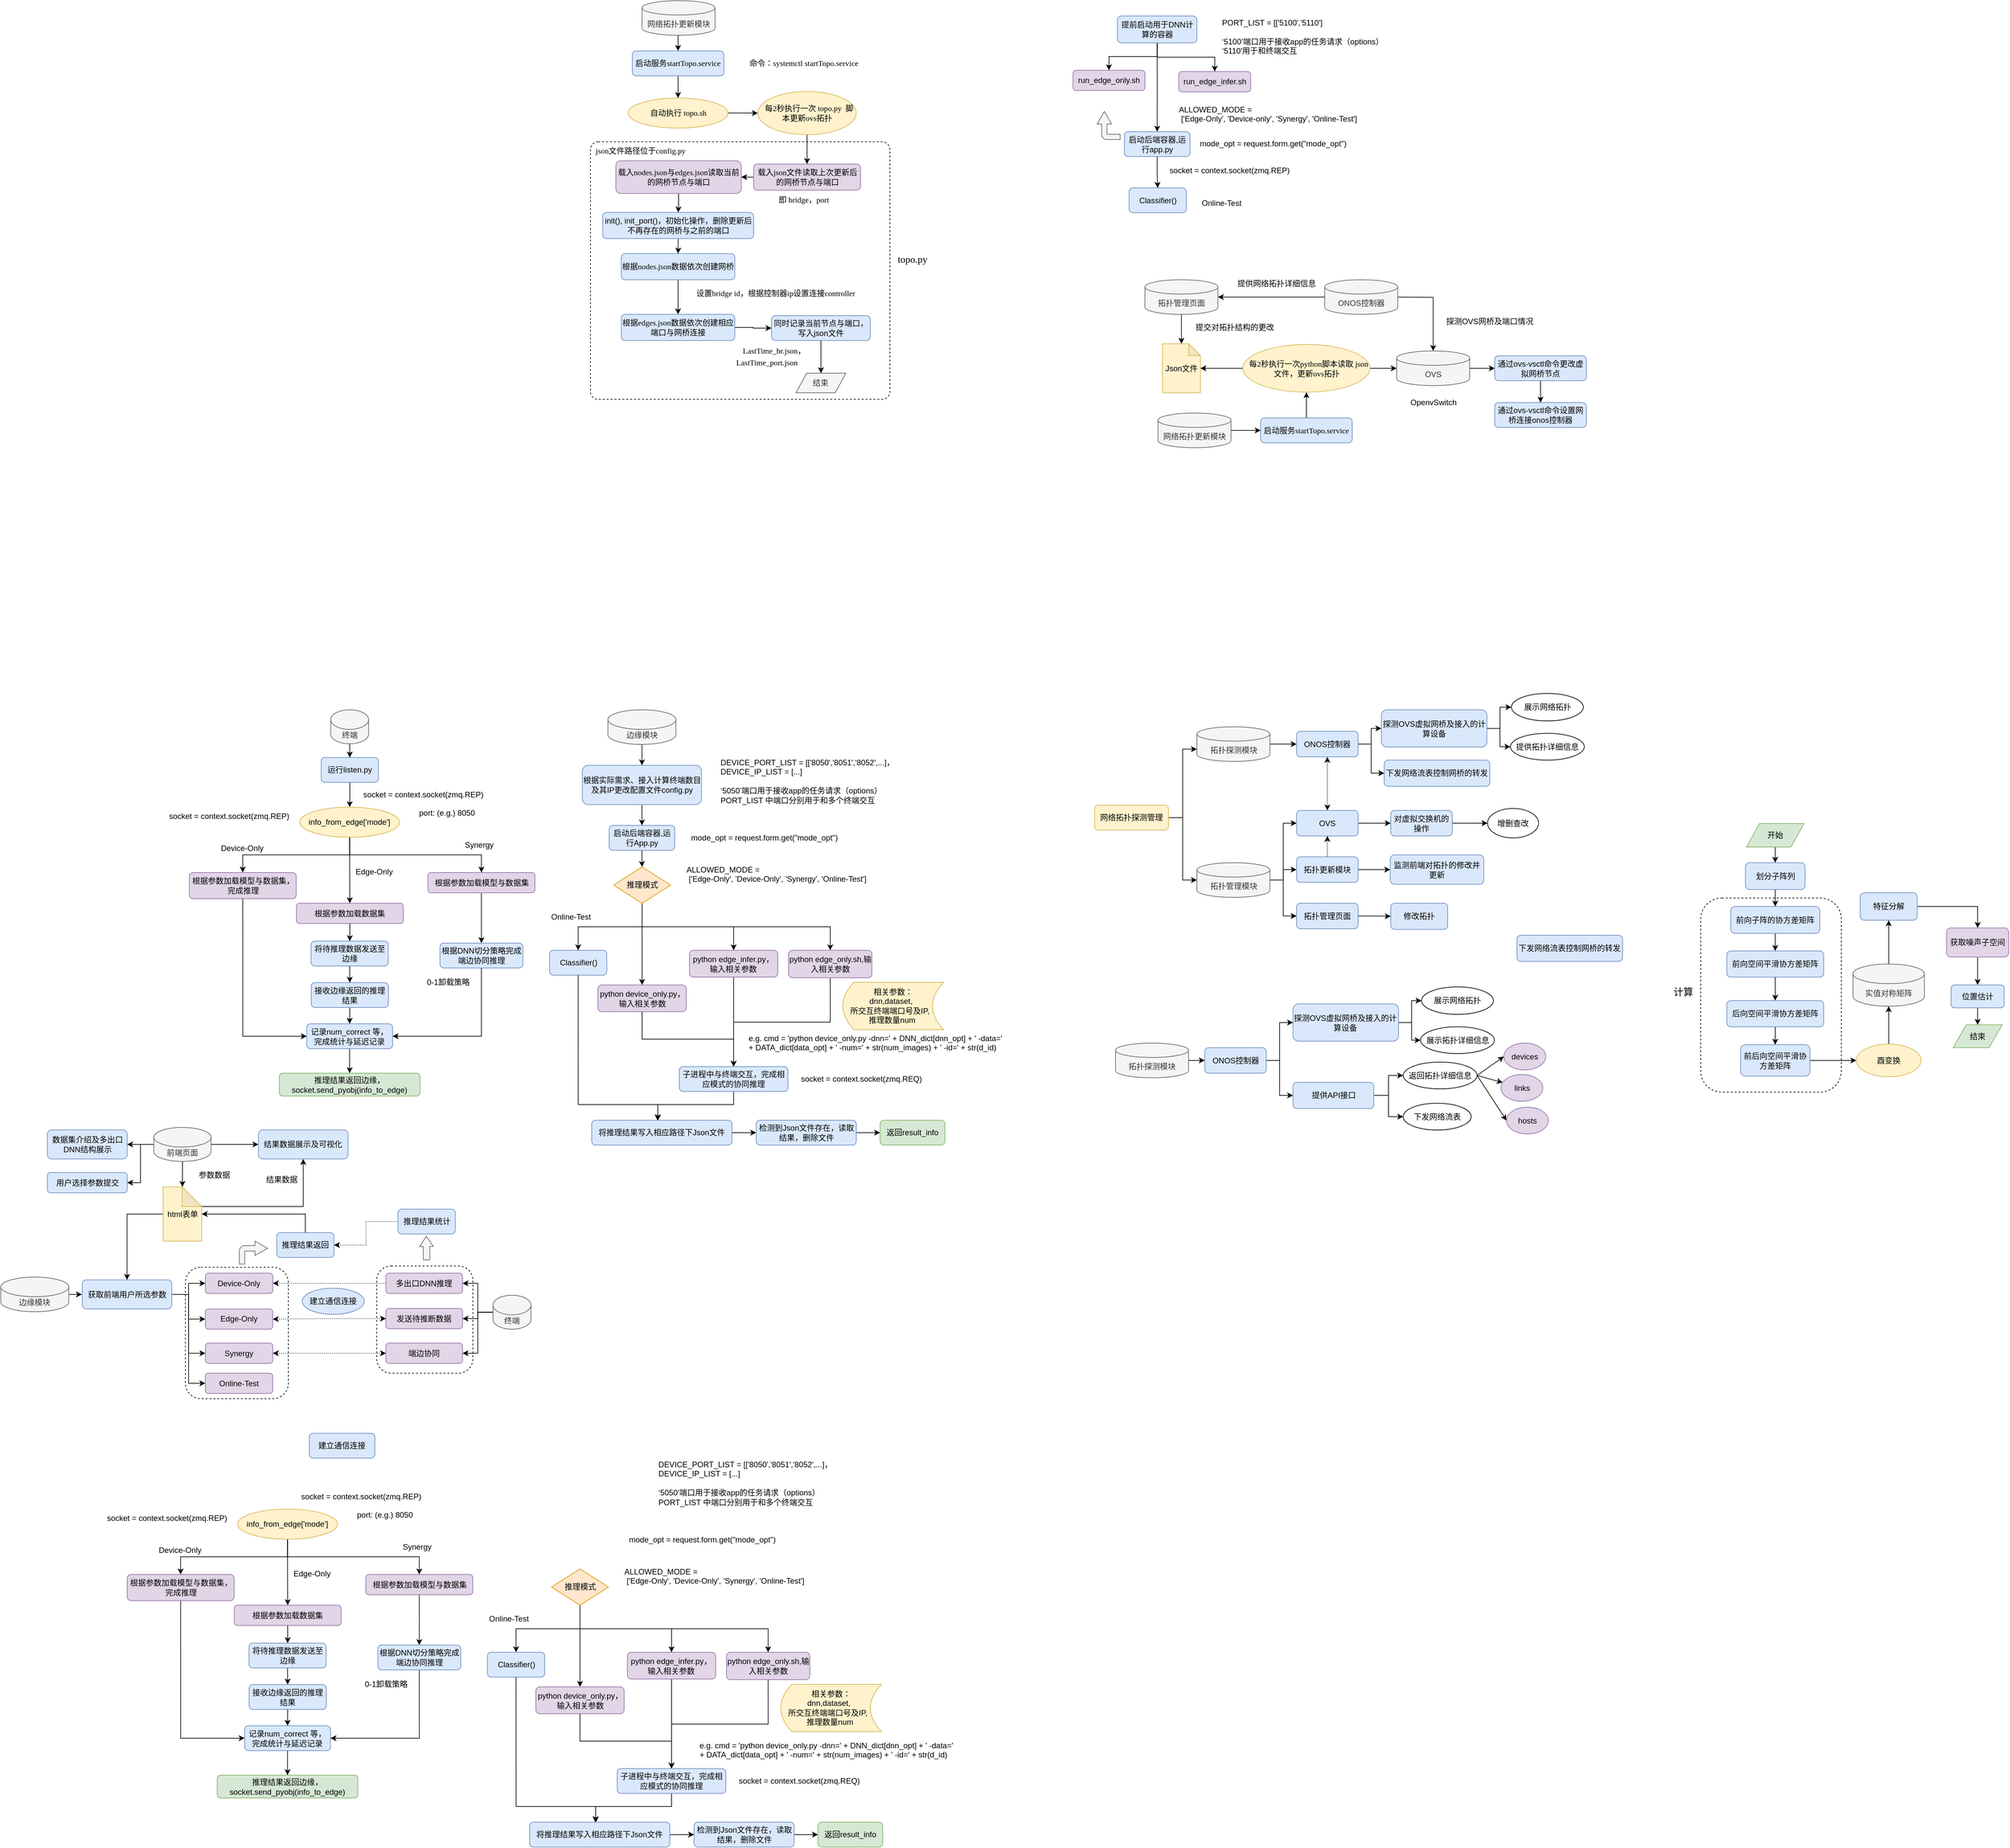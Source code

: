 <mxfile version="17.2.2" type="github">
  <diagram id="JKJWpMdvQNC9LhGvfFmc" name="第 1 页">
    <mxGraphModel dx="1732" dy="-1756" grid="0" gridSize="10" guides="1" tooltips="1" connect="1" arrows="1" fold="1" page="1" pageScale="1" pageWidth="827" pageHeight="1169" math="0" shadow="0">
      <root>
        <mxCell id="0" />
        <mxCell id="1" parent="0" />
        <mxCell id="AHmBcfAO9iQUcCrBusLg-1" value="" style="edgeStyle=orthogonalEdgeStyle;rounded=0;orthogonalLoop=1;jettySize=auto;html=1;" parent="1" source="AHmBcfAO9iQUcCrBusLg-2" target="AHmBcfAO9iQUcCrBusLg-12" edge="1">
          <mxGeometry relative="1" as="geometry" />
        </mxCell>
        <mxCell id="AHmBcfAO9iQUcCrBusLg-2" value="启动服务&lt;font face=&quot;Verdana&quot;&gt;startTopo.service&lt;/font&gt;" style="rounded=1;whiteSpace=wrap;html=1;fillColor=#dae8fc;strokeColor=#6c8ebf;" parent="1" vertex="1">
          <mxGeometry x="146" y="2567" width="140" height="38" as="geometry" />
        </mxCell>
        <mxCell id="AHmBcfAO9iQUcCrBusLg-3" style="edgeStyle=orthogonalEdgeStyle;rounded=0;orthogonalLoop=1;jettySize=auto;html=1;exitX=0.5;exitY=1;exitDx=0;exitDy=0;exitPerimeter=0;entryX=0.5;entryY=0;entryDx=0;entryDy=0;" parent="1" target="AHmBcfAO9iQUcCrBusLg-2" edge="1">
          <mxGeometry relative="1" as="geometry">
            <mxPoint x="216" y="2542" as="sourcePoint" />
          </mxGeometry>
        </mxCell>
        <mxCell id="AHmBcfAO9iQUcCrBusLg-6" value="网络拓扑更新模块" style="shape=cylinder3;whiteSpace=wrap;html=1;boundedLbl=1;backgroundOutline=1;size=11;fillColor=#f5f5f5;strokeColor=#666666;fontColor=#333333;" parent="1" vertex="1">
          <mxGeometry x="160.91" y="2490" width="111.64" height="53" as="geometry" />
        </mxCell>
        <mxCell id="AHmBcfAO9iQUcCrBusLg-43" value="" style="edgeStyle=orthogonalEdgeStyle;rounded=0;orthogonalLoop=1;jettySize=auto;html=1;fontFamily=Verdana;" parent="1" source="AHmBcfAO9iQUcCrBusLg-8" target="AHmBcfAO9iQUcCrBusLg-40" edge="1">
          <mxGeometry relative="1" as="geometry" />
        </mxCell>
        <mxCell id="AHmBcfAO9iQUcCrBusLg-8" value="&lt;font face=&quot;Verdana&quot;&gt;载入json文件读取上次更新后的网桥节点与端口&lt;/font&gt;" style="rounded=1;whiteSpace=wrap;html=1;fillColor=#e1d5e7;strokeColor=#9673a6;" parent="1" vertex="1">
          <mxGeometry x="331.5" y="2740" width="163.5" height="40" as="geometry" />
        </mxCell>
        <mxCell id="AHmBcfAO9iQUcCrBusLg-12" value="&lt;font face=&quot;Verdana&quot;&gt;自动执行 topo.sh&lt;/font&gt;" style="ellipse;whiteSpace=wrap;html=1;fillColor=#fff2cc;strokeColor=#d6b656;" parent="1" vertex="1">
          <mxGeometry x="139.5" y="2639" width="153" height="46" as="geometry" />
        </mxCell>
        <mxCell id="AHmBcfAO9iQUcCrBusLg-13" value="&lt;font face=&quot;Verdana&quot;&gt;命令：systemctl startTopo.service&lt;/font&gt;" style="text;html=1;align=center;verticalAlign=middle;resizable=0;points=[];autosize=1;strokeColor=none;fillColor=none;" parent="1" vertex="1">
          <mxGeometry x="292.5" y="2571" width="230" height="30" as="geometry" />
        </mxCell>
        <mxCell id="AHmBcfAO9iQUcCrBusLg-46" value="" style="edgeStyle=orthogonalEdgeStyle;rounded=0;orthogonalLoop=1;jettySize=auto;html=1;fontFamily=Verdana;" parent="1" source="AHmBcfAO9iQUcCrBusLg-17" target="AHmBcfAO9iQUcCrBusLg-45" edge="1">
          <mxGeometry relative="1" as="geometry" />
        </mxCell>
        <mxCell id="AHmBcfAO9iQUcCrBusLg-17" value="init(), init_port()，初始化操作，删除更新后不再存在的网桥与之前的端口" style="rounded=1;whiteSpace=wrap;html=1;fillColor=#dae8fc;strokeColor=#6c8ebf;" parent="1" vertex="1">
          <mxGeometry x="100.73" y="2814" width="230.77" height="40" as="geometry" />
        </mxCell>
        <mxCell id="AHmBcfAO9iQUcCrBusLg-18" value="&lt;font face=&quot;Verdana&quot;&gt;LastTime_br.json，&lt;/font&gt;" style="text;whiteSpace=wrap;html=1;" parent="1" vertex="1">
          <mxGeometry x="312.59" y="3012" width="280" height="28" as="geometry" />
        </mxCell>
        <mxCell id="AHmBcfAO9iQUcCrBusLg-19" value="&lt;font face=&quot;Verdana&quot;&gt;json文件路径位于config.py&lt;/font&gt;" style="text;whiteSpace=wrap;html=1;" parent="1" vertex="1">
          <mxGeometry x="88.44" y="2706" width="191.04" height="40" as="geometry" />
        </mxCell>
        <mxCell id="AHmBcfAO9iQUcCrBusLg-20" style="edgeStyle=orthogonalEdgeStyle;rounded=0;orthogonalLoop=1;jettySize=auto;html=1;exitX=0.5;exitY=1;exitDx=0;exitDy=0;" parent="1" source="AHmBcfAO9iQUcCrBusLg-21" target="AHmBcfAO9iQUcCrBusLg-50" edge="1">
          <mxGeometry relative="1" as="geometry">
            <mxPoint x="269.72" y="3118" as="targetPoint" />
          </mxGeometry>
        </mxCell>
        <mxCell id="AHmBcfAO9iQUcCrBusLg-21" value="同时记录当前节点与端口，写入json文件" style="rounded=1;whiteSpace=wrap;html=1;fillColor=#dae8fc;strokeColor=#6c8ebf;" parent="1" vertex="1">
          <mxGeometry x="359" y="2972" width="151" height="38" as="geometry" />
        </mxCell>
        <mxCell id="AHmBcfAO9iQUcCrBusLg-22" style="edgeStyle=orthogonalEdgeStyle;rounded=0;orthogonalLoop=1;jettySize=auto;html=1;exitX=0.5;exitY=1;exitDx=0;exitDy=0;entryX=0.5;entryY=0;entryDx=0;entryDy=0;" parent="1" source="AHmBcfAO9iQUcCrBusLg-25" target="AHmBcfAO9iQUcCrBusLg-27" edge="1">
          <mxGeometry relative="1" as="geometry" />
        </mxCell>
        <mxCell id="AHmBcfAO9iQUcCrBusLg-23" style="edgeStyle=orthogonalEdgeStyle;rounded=0;orthogonalLoop=1;jettySize=auto;html=1;exitX=0.5;exitY=1;exitDx=0;exitDy=0;" parent="1" source="AHmBcfAO9iQUcCrBusLg-25" target="AHmBcfAO9iQUcCrBusLg-28" edge="1">
          <mxGeometry relative="1" as="geometry" />
        </mxCell>
        <mxCell id="AHmBcfAO9iQUcCrBusLg-24" style="edgeStyle=orthogonalEdgeStyle;rounded=0;orthogonalLoop=1;jettySize=auto;html=1;exitX=0.5;exitY=1;exitDx=0;exitDy=0;" parent="1" source="AHmBcfAO9iQUcCrBusLg-25" target="AHmBcfAO9iQUcCrBusLg-30" edge="1">
          <mxGeometry relative="1" as="geometry" />
        </mxCell>
        <mxCell id="AHmBcfAO9iQUcCrBusLg-25" value="提前启动用于DNN计算的容器" style="rounded=1;whiteSpace=wrap;html=1;fillColor=#dae8fc;strokeColor=#6c8ebf;" parent="1" vertex="1">
          <mxGeometry x="888" y="2513.5" width="121.5" height="41" as="geometry" />
        </mxCell>
        <mxCell id="AHmBcfAO9iQUcCrBusLg-26" value="&lt;div&gt;PORT_LIST = [[&#39;5100&#39;,&#39;5110&#39;]&lt;/div&gt;&lt;div&gt;&lt;br&gt;&lt;/div&gt;&lt;div&gt;‘5100’端口用于接收app的任务请求（options）&lt;/div&gt;&lt;div&gt;‘5110&#39;用于和终端交互&lt;/div&gt;" style="text;whiteSpace=wrap;html=1;" parent="1" vertex="1">
          <mxGeometry x="1046" y="2509.5" width="285.25" height="58" as="geometry" />
        </mxCell>
        <mxCell id="AHmBcfAO9iQUcCrBusLg-27" value="run_edge_only.sh" style="rounded=1;whiteSpace=wrap;html=1;fillColor=#e1d5e7;strokeColor=#9673a6;" parent="1" vertex="1">
          <mxGeometry x="820" y="2596.5" width="110" height="31" as="geometry" />
        </mxCell>
        <mxCell id="AHmBcfAO9iQUcCrBusLg-28" value="run_edge_infer.sh" style="rounded=1;whiteSpace=wrap;html=1;fillColor=#e1d5e7;strokeColor=#9673a6;" parent="1" vertex="1">
          <mxGeometry x="981.75" y="2598.5" width="110" height="31" as="geometry" />
        </mxCell>
        <mxCell id="AHmBcfAO9iQUcCrBusLg-29" style="edgeStyle=orthogonalEdgeStyle;rounded=0;orthogonalLoop=1;jettySize=auto;html=1;exitX=0.5;exitY=1;exitDx=0;exitDy=0;entryX=0.5;entryY=0;entryDx=0;entryDy=0;" parent="1" source="AHmBcfAO9iQUcCrBusLg-30" target="AHmBcfAO9iQUcCrBusLg-34" edge="1">
          <mxGeometry relative="1" as="geometry" />
        </mxCell>
        <mxCell id="AHmBcfAO9iQUcCrBusLg-30" value="启动后端容器,运行app.py" style="rounded=1;whiteSpace=wrap;html=1;fillColor=#dae8fc;strokeColor=#6c8ebf;" parent="1" vertex="1">
          <mxGeometry x="898.62" y="2690.5" width="100.25" height="38" as="geometry" />
        </mxCell>
        <mxCell id="AHmBcfAO9iQUcCrBusLg-31" value="Online-Test" style="text;whiteSpace=wrap;html=1;" parent="1" vertex="1">
          <mxGeometry x="1014.5" y="2785.5" width="74" height="27" as="geometry" />
        </mxCell>
        <mxCell id="AHmBcfAO9iQUcCrBusLg-32" value="&lt;div&gt;ALLOWED_MODE =&lt;/div&gt;&lt;div&gt;&amp;nbsp;[&#39;Edge-Only&#39;, &#39;Device-only&#39;, &#39;Synergy&#39;, &#39;Online-Test&#39;]&lt;/div&gt;" style="text;whiteSpace=wrap;html=1;" parent="1" vertex="1">
          <mxGeometry x="980" y="2642.5" width="295.5" height="52" as="geometry" />
        </mxCell>
        <mxCell id="AHmBcfAO9iQUcCrBusLg-33" value="socket = context.socket(zmq.REP)" style="text;html=1;align=center;verticalAlign=middle;resizable=0;points=[];autosize=1;strokeColor=none;fillColor=none;" parent="1" vertex="1">
          <mxGeometry x="961.5" y="2740.5" width="194" height="18" as="geometry" />
        </mxCell>
        <mxCell id="AHmBcfAO9iQUcCrBusLg-34" value="Classifier()" style="rounded=1;whiteSpace=wrap;html=1;fillColor=#dae8fc;strokeColor=#6c8ebf;" parent="1" vertex="1">
          <mxGeometry x="905.75" y="2776.5" width="87.5" height="38" as="geometry" />
        </mxCell>
        <mxCell id="AHmBcfAO9iQUcCrBusLg-35" value="" style="html=1;shadow=0;dashed=0;align=center;verticalAlign=middle;shape=mxgraph.arrows2.bendArrow;dy=4.05;dx=19.24;notch=0;arrowHead=21.95;rounded=1;rotation=-90;fillColor=#f5f5f5;fontColor=#333333;strokeColor=#666666;" parent="1" vertex="1">
          <mxGeometry x="853" y="2663.5" width="43" height="35.11" as="geometry" />
        </mxCell>
        <mxCell id="AHmBcfAO9iQUcCrBusLg-36" value="mode_opt = request.form.get(&quot;mode_opt&quot;)" style="text;whiteSpace=wrap;html=1;" parent="1" vertex="1">
          <mxGeometry x="1012" y="2694.5" width="244" height="28" as="geometry" />
        </mxCell>
        <mxCell id="AHmBcfAO9iQUcCrBusLg-37" value="" style="edgeStyle=orthogonalEdgeStyle;rounded=0;orthogonalLoop=1;jettySize=auto;html=1;exitX=1;exitY=0.5;exitDx=0;exitDy=0;" parent="1" source="AHmBcfAO9iQUcCrBusLg-12" target="AHmBcfAO9iQUcCrBusLg-38" edge="1">
          <mxGeometry relative="1" as="geometry">
            <mxPoint x="215.48" y="2695.11" as="sourcePoint" />
          </mxGeometry>
        </mxCell>
        <mxCell id="AHmBcfAO9iQUcCrBusLg-42" value="" style="edgeStyle=orthogonalEdgeStyle;rounded=0;orthogonalLoop=1;jettySize=auto;html=1;fontFamily=Verdana;exitX=0.5;exitY=1;exitDx=0;exitDy=0;" parent="1" source="AHmBcfAO9iQUcCrBusLg-38" target="AHmBcfAO9iQUcCrBusLg-8" edge="1">
          <mxGeometry relative="1" as="geometry" />
        </mxCell>
        <mxCell id="AHmBcfAO9iQUcCrBusLg-38" value="&lt;font face=&quot;Verdana&quot;&gt;&amp;nbsp; 每2秒执行一次 topo.py&amp;nbsp; 脚本更新ovs拓扑&lt;/font&gt;" style="ellipse;whiteSpace=wrap;html=1;fillColor=#fff2cc;strokeColor=#d6b656;" parent="1" vertex="1">
          <mxGeometry x="338" y="2629" width="150.5" height="66" as="geometry" />
        </mxCell>
        <mxCell id="AHmBcfAO9iQUcCrBusLg-41" value="" style="edgeStyle=orthogonalEdgeStyle;rounded=0;orthogonalLoop=1;jettySize=auto;html=1;fontFamily=Verdana;" parent="1" source="AHmBcfAO9iQUcCrBusLg-40" target="AHmBcfAO9iQUcCrBusLg-17" edge="1">
          <mxGeometry relative="1" as="geometry" />
        </mxCell>
        <mxCell id="AHmBcfAO9iQUcCrBusLg-40" value="&lt;font face=&quot;Verdana&quot;&gt;载入nodes.json与edges.json读取当前的网桥节点与端口&lt;/font&gt;" style="rounded=1;whiteSpace=wrap;html=1;fillColor=#e1d5e7;strokeColor=#9673a6;" parent="1" vertex="1">
          <mxGeometry x="120.86" y="2735" width="191.73" height="50" as="geometry" />
        </mxCell>
        <mxCell id="AHmBcfAO9iQUcCrBusLg-44" value="&lt;font face=&quot;Verdana&quot;&gt;即 bridge，port&lt;/font&gt;" style="text;whiteSpace=wrap;html=1;" parent="1" vertex="1">
          <mxGeometry x="368.48" y="2781" width="191.04" height="40" as="geometry" />
        </mxCell>
        <mxCell id="AHmBcfAO9iQUcCrBusLg-48" value="" style="edgeStyle=orthogonalEdgeStyle;rounded=0;orthogonalLoop=1;jettySize=auto;html=1;fontFamily=Verdana;" parent="1" source="AHmBcfAO9iQUcCrBusLg-45" target="AHmBcfAO9iQUcCrBusLg-47" edge="1">
          <mxGeometry relative="1" as="geometry" />
        </mxCell>
        <mxCell id="AHmBcfAO9iQUcCrBusLg-45" value="根据&lt;font face=&quot;Verdana&quot;&gt;nodes.json数据依次创建网桥&lt;/font&gt;" style="rounded=1;whiteSpace=wrap;html=1;fillColor=#dae8fc;strokeColor=#6c8ebf;" parent="1" vertex="1">
          <mxGeometry x="129.23" y="2877" width="173.53" height="40" as="geometry" />
        </mxCell>
        <mxCell id="AHmBcfAO9iQUcCrBusLg-53" value="" style="edgeStyle=orthogonalEdgeStyle;rounded=0;orthogonalLoop=1;jettySize=auto;html=1;fontFamily=Verdana;" parent="1" source="AHmBcfAO9iQUcCrBusLg-47" target="AHmBcfAO9iQUcCrBusLg-21" edge="1">
          <mxGeometry relative="1" as="geometry" />
        </mxCell>
        <mxCell id="AHmBcfAO9iQUcCrBusLg-47" value="根据&lt;font face=&quot;Verdana&quot;&gt;edges.json数据依次创建相应端口与网桥连接&lt;/font&gt;" style="rounded=1;whiteSpace=wrap;html=1;fillColor=#dae8fc;strokeColor=#6c8ebf;" parent="1" vertex="1">
          <mxGeometry x="129.23" y="2970" width="173.53" height="40" as="geometry" />
        </mxCell>
        <mxCell id="AHmBcfAO9iQUcCrBusLg-49" value="设置bridge id，根据控制器ip设置连接controller" style="text;html=1;align=center;verticalAlign=middle;resizable=0;points=[];autosize=1;strokeColor=none;fillColor=none;fontFamily=Verdana;" parent="1" vertex="1">
          <mxGeometry x="220" y="2923" width="290" height="30" as="geometry" />
        </mxCell>
        <mxCell id="AHmBcfAO9iQUcCrBusLg-50" value="结束" style="shape=parallelogram;perimeter=parallelogramPerimeter;whiteSpace=wrap;html=1;fixedSize=1;fontFamily=Verdana;size=16.25;fillColor=#f5f5f5;fontColor=#333333;strokeColor=#666666;" parent="1" vertex="1">
          <mxGeometry x="396.38" y="3060" width="76.25" height="30" as="geometry" />
        </mxCell>
        <mxCell id="AHmBcfAO9iQUcCrBusLg-54" value="" style="rounded=1;whiteSpace=wrap;html=1;fontFamily=Verdana;fillColor=none;dashed=1;arcSize=3;" parent="1" vertex="1">
          <mxGeometry x="82.02" y="2706" width="457.98" height="394" as="geometry" />
        </mxCell>
        <mxCell id="AHmBcfAO9iQUcCrBusLg-55" value="&lt;font face=&quot;Verdana&quot;&gt;LastTime_port.json&lt;/font&gt;" style="text;whiteSpace=wrap;html=1;fontFamily=Verdana;" parent="1" vertex="1">
          <mxGeometry x="302.76" y="3030" width="150" height="40" as="geometry" />
        </mxCell>
        <mxCell id="AHmBcfAO9iQUcCrBusLg-57" value="&lt;font style=&quot;font-size: 15px;&quot; face=&quot;Verdana&quot;&gt;topo.py&lt;/font&gt;" style="text;whiteSpace=wrap;html=1;fontFamily=Verdana;" parent="1" vertex="1">
          <mxGeometry x="550" y="2870" width="80" height="40" as="geometry" />
        </mxCell>
        <mxCell id="b5e1SDt4Bzy_8SpqUsYr-17" value="" style="edgeStyle=orthogonalEdgeStyle;rounded=0;orthogonalLoop=1;jettySize=auto;html=1;" parent="1" source="b5e1SDt4Bzy_8SpqUsYr-2" target="b5e1SDt4Bzy_8SpqUsYr-5" edge="1">
          <mxGeometry relative="1" as="geometry" />
        </mxCell>
        <mxCell id="b5e1SDt4Bzy_8SpqUsYr-2" value="启动服务&lt;font face=&quot;Verdana&quot;&gt;startTopo.service&lt;/font&gt;" style="rounded=1;whiteSpace=wrap;html=1;fillColor=#dae8fc;strokeColor=#6c8ebf;" parent="1" vertex="1">
          <mxGeometry x="1107" y="3128.5" width="140" height="38" as="geometry" />
        </mxCell>
        <mxCell id="b5e1SDt4Bzy_8SpqUsYr-16" value="" style="edgeStyle=orthogonalEdgeStyle;rounded=0;orthogonalLoop=1;jettySize=auto;html=1;" parent="1" source="b5e1SDt4Bzy_8SpqUsYr-4" target="b5e1SDt4Bzy_8SpqUsYr-2" edge="1">
          <mxGeometry relative="1" as="geometry" />
        </mxCell>
        <mxCell id="b5e1SDt4Bzy_8SpqUsYr-4" value="网络拓扑更新模块" style="shape=cylinder3;whiteSpace=wrap;html=1;boundedLbl=1;backgroundOutline=1;size=11;fillColor=#f5f5f5;strokeColor=#666666;fontColor=#333333;" parent="1" vertex="1">
          <mxGeometry x="950" y="3121" width="111.64" height="53" as="geometry" />
        </mxCell>
        <mxCell id="b5e1SDt4Bzy_8SpqUsYr-18" value="" style="edgeStyle=orthogonalEdgeStyle;rounded=0;orthogonalLoop=1;jettySize=auto;html=1;" parent="1" source="b5e1SDt4Bzy_8SpqUsYr-5" target="b5e1SDt4Bzy_8SpqUsYr-13" edge="1">
          <mxGeometry relative="1" as="geometry" />
        </mxCell>
        <mxCell id="b5e1SDt4Bzy_8SpqUsYr-20" value="" style="edgeStyle=orthogonalEdgeStyle;rounded=0;orthogonalLoop=1;jettySize=auto;html=1;" parent="1" source="b5e1SDt4Bzy_8SpqUsYr-5" target="b5e1SDt4Bzy_8SpqUsYr-10" edge="1">
          <mxGeometry relative="1" as="geometry" />
        </mxCell>
        <mxCell id="b5e1SDt4Bzy_8SpqUsYr-5" value="&lt;font face=&quot;Verdana&quot;&gt;&amp;nbsp; 每2秒执行一次python脚本读取 json文件，更新ovs拓扑&lt;/font&gt; " style="ellipse;whiteSpace=wrap;html=1;fillColor=#fff2cc;strokeColor=#d6b656;" parent="1" vertex="1">
          <mxGeometry x="1079.75" y="3016" width="194.5" height="73" as="geometry" />
        </mxCell>
        <mxCell id="b5e1SDt4Bzy_8SpqUsYr-6" value="探测OVS网桥及端口情况" style="text;html=1;align=center;verticalAlign=middle;resizable=0;points=[];autosize=1;strokeColor=none;fillColor=none;" parent="1" vertex="1">
          <mxGeometry x="1385" y="2972" width="143" height="18" as="geometry" />
        </mxCell>
        <mxCell id="b5e1SDt4Bzy_8SpqUsYr-23" style="edgeStyle=orthogonalEdgeStyle;rounded=0;orthogonalLoop=1;jettySize=auto;html=1;entryX=0.5;entryY=0;entryDx=0;entryDy=0;entryPerimeter=0;" parent="1" target="b5e1SDt4Bzy_8SpqUsYr-10" edge="1">
          <mxGeometry relative="1" as="geometry">
            <mxPoint x="1306.64" y="2943.5" as="sourcePoint" />
          </mxGeometry>
        </mxCell>
        <mxCell id="b5e1SDt4Bzy_8SpqUsYr-26" style="edgeStyle=orthogonalEdgeStyle;rounded=0;orthogonalLoop=1;jettySize=auto;html=1;exitX=0;exitY=0.5;exitDx=0;exitDy=0;exitPerimeter=0;" parent="1" source="b5e1SDt4Bzy_8SpqUsYr-9" target="b5e1SDt4Bzy_8SpqUsYr-11" edge="1">
          <mxGeometry relative="1" as="geometry" />
        </mxCell>
        <mxCell id="b5e1SDt4Bzy_8SpqUsYr-9" value="ONOS控制器" style="shape=cylinder3;whiteSpace=wrap;html=1;boundedLbl=1;backgroundOutline=1;size=11;fillColor=#f5f5f5;strokeColor=#666666;fontColor=#333333;" parent="1" vertex="1">
          <mxGeometry x="1205.0" y="2917" width="111.64" height="53" as="geometry" />
        </mxCell>
        <mxCell id="b5e1SDt4Bzy_8SpqUsYr-21" value="" style="edgeStyle=orthogonalEdgeStyle;rounded=0;orthogonalLoop=1;jettySize=auto;html=1;" parent="1" source="b5e1SDt4Bzy_8SpqUsYr-10" target="b5e1SDt4Bzy_8SpqUsYr-19" edge="1">
          <mxGeometry relative="1" as="geometry" />
        </mxCell>
        <mxCell id="b5e1SDt4Bzy_8SpqUsYr-10" value="OVS" style="shape=cylinder3;whiteSpace=wrap;html=1;boundedLbl=1;backgroundOutline=1;size=11;fillColor=#f5f5f5;strokeColor=#666666;fontColor=#333333;" parent="1" vertex="1">
          <mxGeometry x="1315.0" y="3026" width="111.64" height="53" as="geometry" />
        </mxCell>
        <mxCell id="b5e1SDt4Bzy_8SpqUsYr-14" value="" style="edgeStyle=orthogonalEdgeStyle;rounded=0;orthogonalLoop=1;jettySize=auto;html=1;" parent="1" source="b5e1SDt4Bzy_8SpqUsYr-11" target="b5e1SDt4Bzy_8SpqUsYr-13" edge="1">
          <mxGeometry relative="1" as="geometry" />
        </mxCell>
        <mxCell id="b5e1SDt4Bzy_8SpqUsYr-11" value="拓扑管理页面" style="shape=cylinder3;whiteSpace=wrap;html=1;boundedLbl=1;backgroundOutline=1;size=11;fillColor=#f5f5f5;strokeColor=#666666;fontColor=#333333;" parent="1" vertex="1">
          <mxGeometry x="930.0" y="2917" width="111.64" height="53" as="geometry" />
        </mxCell>
        <mxCell id="b5e1SDt4Bzy_8SpqUsYr-12" value="OpenvSwitch" style="text;html=1;align=center;verticalAlign=middle;resizable=0;points=[];autosize=1;strokeColor=none;fillColor=none;" parent="1" vertex="1">
          <mxGeometry x="1330.32" y="3096" width="81" height="18" as="geometry" />
        </mxCell>
        <mxCell id="b5e1SDt4Bzy_8SpqUsYr-13" value="Json文件" style="shape=note;whiteSpace=wrap;html=1;backgroundOutline=1;darkOpacity=0.05;fillColor=#fff2cc;strokeColor=#d6b656;size=18;" parent="1" vertex="1">
          <mxGeometry x="956.82" y="3015" width="58" height="75" as="geometry" />
        </mxCell>
        <mxCell id="b5e1SDt4Bzy_8SpqUsYr-15" value="&lt;font face=&quot;Verdana&quot;&gt;提交对拓扑结构的更改&lt;br&gt;&lt;/font&gt;" style="text;html=1;align=center;verticalAlign=middle;resizable=0;points=[];autosize=1;strokeColor=none;fillColor=none;" parent="1" vertex="1">
          <mxGeometry x="1002" y="2980.5" width="130" height="19" as="geometry" />
        </mxCell>
        <mxCell id="b5e1SDt4Bzy_8SpqUsYr-25" value="" style="edgeStyle=orthogonalEdgeStyle;rounded=0;orthogonalLoop=1;jettySize=auto;html=1;" parent="1" source="b5e1SDt4Bzy_8SpqUsYr-19" target="b5e1SDt4Bzy_8SpqUsYr-24" edge="1">
          <mxGeometry relative="1" as="geometry" />
        </mxCell>
        <mxCell id="b5e1SDt4Bzy_8SpqUsYr-19" value="通过ovs-vsctl命令更改虚拟网桥节点" style="rounded=1;whiteSpace=wrap;html=1;fillColor=#dae8fc;strokeColor=#6c8ebf;" parent="1" vertex="1">
          <mxGeometry x="1465" y="3033.5" width="140" height="38" as="geometry" />
        </mxCell>
        <mxCell id="b5e1SDt4Bzy_8SpqUsYr-24" value="通过ovs-vsctl命令设置网桥连接onos控制器" style="rounded=1;whiteSpace=wrap;html=1;fillColor=#dae8fc;strokeColor=#6c8ebf;" parent="1" vertex="1">
          <mxGeometry x="1465" y="3105" width="140" height="38" as="geometry" />
        </mxCell>
        <mxCell id="b5e1SDt4Bzy_8SpqUsYr-27" value="提供网络拓扑详细信息" style="text;html=1;align=center;verticalAlign=middle;resizable=0;points=[];autosize=1;strokeColor=none;fillColor=none;" parent="1" vertex="1">
          <mxGeometry x="1066" y="2914" width="130" height="18" as="geometry" />
        </mxCell>
        <mxCell id="b5e1SDt4Bzy_8SpqUsYr-48" value="" style="edgeStyle=orthogonalEdgeStyle;rounded=0;orthogonalLoop=1;jettySize=auto;html=1;startArrow=none;startFill=0;" parent="1" source="b5e1SDt4Bzy_8SpqUsYr-29" target="b5e1SDt4Bzy_8SpqUsYr-32" edge="1">
          <mxGeometry relative="1" as="geometry" />
        </mxCell>
        <mxCell id="b5e1SDt4Bzy_8SpqUsYr-29" value="拓扑探测模块" style="shape=cylinder3;whiteSpace=wrap;html=1;boundedLbl=1;backgroundOutline=1;size=11;fillColor=#f5f5f5;strokeColor=#666666;fontColor=#333333;" parent="1" vertex="1">
          <mxGeometry x="1009.5" y="3601" width="111.64" height="53" as="geometry" />
        </mxCell>
        <mxCell id="b5e1SDt4Bzy_8SpqUsYr-46" style="edgeStyle=orthogonalEdgeStyle;rounded=0;orthogonalLoop=1;jettySize=auto;html=1;exitX=1;exitY=0.5;exitDx=0;exitDy=0;entryX=0;entryY=0.5;entryDx=0;entryDy=0;entryPerimeter=0;startArrow=none;startFill=0;" parent="1" source="b5e1SDt4Bzy_8SpqUsYr-30" target="b5e1SDt4Bzy_8SpqUsYr-31" edge="1">
          <mxGeometry relative="1" as="geometry" />
        </mxCell>
        <mxCell id="b5e1SDt4Bzy_8SpqUsYr-47" style="edgeStyle=orthogonalEdgeStyle;rounded=0;orthogonalLoop=1;jettySize=auto;html=1;exitX=1;exitY=0.5;exitDx=0;exitDy=0;entryX=0;entryY=0;entryDx=0;entryDy=34.25;entryPerimeter=0;startArrow=none;startFill=0;" parent="1" source="b5e1SDt4Bzy_8SpqUsYr-30" target="b5e1SDt4Bzy_8SpqUsYr-29" edge="1">
          <mxGeometry relative="1" as="geometry" />
        </mxCell>
        <mxCell id="b5e1SDt4Bzy_8SpqUsYr-30" value="网络拓扑探测管理" style="rounded=1;whiteSpace=wrap;html=1;fillColor=#fff2cc;strokeColor=#d6b656;" parent="1" vertex="1">
          <mxGeometry x="853" y="3721" width="113" height="38" as="geometry" />
        </mxCell>
        <mxCell id="b5e1SDt4Bzy_8SpqUsYr-63" style="edgeStyle=orthogonalEdgeStyle;rounded=0;orthogonalLoop=1;jettySize=auto;html=1;exitX=1;exitY=0.5;exitDx=0;exitDy=0;exitPerimeter=0;entryX=0;entryY=0.5;entryDx=0;entryDy=0;startArrow=none;startFill=0;endArrow=classic;endFill=1;" parent="1" source="b5e1SDt4Bzy_8SpqUsYr-31" target="b5e1SDt4Bzy_8SpqUsYr-35" edge="1">
          <mxGeometry relative="1" as="geometry" />
        </mxCell>
        <mxCell id="b5e1SDt4Bzy_8SpqUsYr-64" style="edgeStyle=orthogonalEdgeStyle;rounded=0;orthogonalLoop=1;jettySize=auto;html=1;exitX=1;exitY=0.5;exitDx=0;exitDy=0;exitPerimeter=0;startArrow=none;startFill=0;endArrow=classic;endFill=1;" parent="1" source="b5e1SDt4Bzy_8SpqUsYr-31" target="b5e1SDt4Bzy_8SpqUsYr-34" edge="1">
          <mxGeometry relative="1" as="geometry" />
        </mxCell>
        <mxCell id="b5e1SDt4Bzy_8SpqUsYr-65" style="edgeStyle=orthogonalEdgeStyle;rounded=0;orthogonalLoop=1;jettySize=auto;html=1;exitX=1;exitY=0.5;exitDx=0;exitDy=0;exitPerimeter=0;entryX=0;entryY=0.5;entryDx=0;entryDy=0;startArrow=none;startFill=0;endArrow=classic;endFill=1;" parent="1" source="b5e1SDt4Bzy_8SpqUsYr-31" target="b5e1SDt4Bzy_8SpqUsYr-33" edge="1">
          <mxGeometry relative="1" as="geometry" />
        </mxCell>
        <mxCell id="b5e1SDt4Bzy_8SpqUsYr-31" value="拓扑管理模块" style="shape=cylinder3;whiteSpace=wrap;html=1;boundedLbl=1;backgroundOutline=1;size=11;fillColor=#f5f5f5;strokeColor=#666666;fontColor=#333333;" parent="1" vertex="1">
          <mxGeometry x="1009.5" y="3809" width="111.64" height="53" as="geometry" />
        </mxCell>
        <mxCell id="b5e1SDt4Bzy_8SpqUsYr-37" value="" style="edgeStyle=orthogonalEdgeStyle;rounded=0;orthogonalLoop=1;jettySize=auto;html=1;startArrow=classic;startFill=1;dashed=1;dashPattern=1 1;" parent="1" source="b5e1SDt4Bzy_8SpqUsYr-32" target="b5e1SDt4Bzy_8SpqUsYr-35" edge="1">
          <mxGeometry relative="1" as="geometry" />
        </mxCell>
        <mxCell id="b5e1SDt4Bzy_8SpqUsYr-49" style="edgeStyle=orthogonalEdgeStyle;rounded=0;orthogonalLoop=1;jettySize=auto;html=1;entryX=0;entryY=0.5;entryDx=0;entryDy=0;startArrow=none;startFill=0;" parent="1" source="b5e1SDt4Bzy_8SpqUsYr-32" target="b5e1SDt4Bzy_8SpqUsYr-36" edge="1">
          <mxGeometry relative="1" as="geometry" />
        </mxCell>
        <mxCell id="b5e1SDt4Bzy_8SpqUsYr-54" style="edgeStyle=orthogonalEdgeStyle;rounded=0;orthogonalLoop=1;jettySize=auto;html=1;exitX=1;exitY=0.5;exitDx=0;exitDy=0;entryX=0;entryY=0.5;entryDx=0;entryDy=0;startArrow=none;startFill=0;" parent="1" source="b5e1SDt4Bzy_8SpqUsYr-32" target="b5e1SDt4Bzy_8SpqUsYr-39" edge="1">
          <mxGeometry relative="1" as="geometry" />
        </mxCell>
        <mxCell id="b5e1SDt4Bzy_8SpqUsYr-32" value="ONOS控制器" style="rounded=1;whiteSpace=wrap;html=1;fillColor=#dae8fc;strokeColor=#6c8ebf;" parent="1" vertex="1">
          <mxGeometry x="1162" y="3608" width="94" height="39" as="geometry" />
        </mxCell>
        <mxCell id="b5e1SDt4Bzy_8SpqUsYr-61" value="" style="edgeStyle=orthogonalEdgeStyle;rounded=0;orthogonalLoop=1;jettySize=auto;html=1;startArrow=none;startFill=0;endArrow=classic;endFill=1;" parent="1" source="b5e1SDt4Bzy_8SpqUsYr-33" target="b5e1SDt4Bzy_8SpqUsYr-41" edge="1">
          <mxGeometry relative="1" as="geometry" />
        </mxCell>
        <mxCell id="b5e1SDt4Bzy_8SpqUsYr-33" value="拓扑管理页面" style="rounded=1;whiteSpace=wrap;html=1;fillColor=#dae8fc;strokeColor=#6c8ebf;" parent="1" vertex="1">
          <mxGeometry x="1162" y="3871" width="94" height="39" as="geometry" />
        </mxCell>
        <mxCell id="b5e1SDt4Bzy_8SpqUsYr-60" value="" style="edgeStyle=orthogonalEdgeStyle;rounded=0;orthogonalLoop=1;jettySize=auto;html=1;startArrow=none;startFill=0;endArrow=classic;endFill=1;" parent="1" source="b5e1SDt4Bzy_8SpqUsYr-34" target="b5e1SDt4Bzy_8SpqUsYr-40" edge="1">
          <mxGeometry relative="1" as="geometry" />
        </mxCell>
        <mxCell id="b5e1SDt4Bzy_8SpqUsYr-34" value="拓扑更新模块" style="rounded=1;whiteSpace=wrap;html=1;fillColor=#dae8fc;strokeColor=#6c8ebf;" parent="1" vertex="1">
          <mxGeometry x="1162" y="3800" width="94" height="39" as="geometry" />
        </mxCell>
        <mxCell id="b5e1SDt4Bzy_8SpqUsYr-55" value="" style="edgeStyle=orthogonalEdgeStyle;rounded=0;orthogonalLoop=1;jettySize=auto;html=1;startArrow=none;startFill=0;" parent="1" source="b5e1SDt4Bzy_8SpqUsYr-35" target="b5e1SDt4Bzy_8SpqUsYr-38" edge="1">
          <mxGeometry relative="1" as="geometry" />
        </mxCell>
        <mxCell id="b5e1SDt4Bzy_8SpqUsYr-35" value="OVS" style="rounded=1;whiteSpace=wrap;html=1;fillColor=#dae8fc;strokeColor=#6c8ebf;" parent="1" vertex="1">
          <mxGeometry x="1162" y="3729" width="94" height="39" as="geometry" />
        </mxCell>
        <mxCell id="b5e1SDt4Bzy_8SpqUsYr-52" style="edgeStyle=orthogonalEdgeStyle;rounded=0;orthogonalLoop=1;jettySize=auto;html=1;startArrow=none;startFill=0;" parent="1" source="b5e1SDt4Bzy_8SpqUsYr-36" target="b5e1SDt4Bzy_8SpqUsYr-50" edge="1">
          <mxGeometry relative="1" as="geometry" />
        </mxCell>
        <mxCell id="b5e1SDt4Bzy_8SpqUsYr-53" style="edgeStyle=orthogonalEdgeStyle;rounded=0;orthogonalLoop=1;jettySize=auto;html=1;exitX=1;exitY=0.5;exitDx=0;exitDy=0;entryX=0;entryY=0.5;entryDx=0;entryDy=0;startArrow=none;startFill=0;" parent="1" source="b5e1SDt4Bzy_8SpqUsYr-36" target="b5e1SDt4Bzy_8SpqUsYr-51" edge="1">
          <mxGeometry relative="1" as="geometry" />
        </mxCell>
        <mxCell id="b5e1SDt4Bzy_8SpqUsYr-36" value="探测OVS虚拟网桥及接入的计算设备" style="rounded=1;whiteSpace=wrap;html=1;fillColor=#dae8fc;strokeColor=#6c8ebf;" parent="1" vertex="1">
          <mxGeometry x="1291.64" y="3575" width="161.36" height="57" as="geometry" />
        </mxCell>
        <mxCell id="b5e1SDt4Bzy_8SpqUsYr-62" value="" style="edgeStyle=orthogonalEdgeStyle;rounded=0;orthogonalLoop=1;jettySize=auto;html=1;startArrow=none;startFill=0;endArrow=classic;endFill=1;" parent="1" source="b5e1SDt4Bzy_8SpqUsYr-38" target="b5e1SDt4Bzy_8SpqUsYr-56" edge="1">
          <mxGeometry relative="1" as="geometry" />
        </mxCell>
        <mxCell id="b5e1SDt4Bzy_8SpqUsYr-38" value="对虚拟交换机的操作" style="rounded=1;whiteSpace=wrap;html=1;fillColor=#dae8fc;strokeColor=#6c8ebf;" parent="1" vertex="1">
          <mxGeometry x="1306" y="3729" width="94" height="39" as="geometry" />
        </mxCell>
        <mxCell id="b5e1SDt4Bzy_8SpqUsYr-39" value="下发网络流表控制网桥的转发" style="rounded=1;whiteSpace=wrap;html=1;fillColor=#dae8fc;strokeColor=#6c8ebf;" parent="1" vertex="1">
          <mxGeometry x="1296" y="3652" width="161.36" height="40" as="geometry" />
        </mxCell>
        <mxCell id="b5e1SDt4Bzy_8SpqUsYr-40" value="监测前端对拓扑的修改并更新" style="rounded=1;whiteSpace=wrap;html=1;fillColor=#dae8fc;strokeColor=#6c8ebf;" parent="1" vertex="1">
          <mxGeometry x="1305.18" y="3797" width="143" height="45" as="geometry" />
        </mxCell>
        <mxCell id="b5e1SDt4Bzy_8SpqUsYr-41" value="修改拓扑" style="rounded=1;whiteSpace=wrap;html=1;fillColor=#dae8fc;strokeColor=#6c8ebf;" parent="1" vertex="1">
          <mxGeometry x="1306" y="3871" width="87" height="40" as="geometry" />
        </mxCell>
        <mxCell id="b5e1SDt4Bzy_8SpqUsYr-50" value="展示网络拓扑" style="ellipse;whiteSpace=wrap;html=1;" parent="1" vertex="1">
          <mxGeometry x="1490.5" y="3550" width="110" height="42" as="geometry" />
        </mxCell>
        <mxCell id="b5e1SDt4Bzy_8SpqUsYr-51" value="提供拓扑详细信息" style="ellipse;whiteSpace=wrap;html=1;" parent="1" vertex="1">
          <mxGeometry x="1489" y="3611" width="113" height="41" as="geometry" />
        </mxCell>
        <mxCell id="b5e1SDt4Bzy_8SpqUsYr-56" value="增删查改" style="ellipse;whiteSpace=wrap;html=1;" parent="1" vertex="1">
          <mxGeometry x="1454" y="3726" width="78" height="45" as="geometry" />
        </mxCell>
        <mxCell id="b5e1SDt4Bzy_8SpqUsYr-59" value="" style="edgeStyle=orthogonalEdgeStyle;rounded=0;orthogonalLoop=1;jettySize=auto;html=1;startArrow=classic;startFill=1;dashed=1;dashPattern=1 1;entryX=0.5;entryY=0;entryDx=0;entryDy=0;exitX=0.5;exitY=1;exitDx=0;exitDy=0;endArrow=none;endFill=0;" parent="1" source="b5e1SDt4Bzy_8SpqUsYr-35" target="b5e1SDt4Bzy_8SpqUsYr-34" edge="1">
          <mxGeometry relative="1" as="geometry">
            <mxPoint x="1219" y="3657" as="sourcePoint" />
            <mxPoint x="1219" y="3739" as="targetPoint" />
          </mxGeometry>
        </mxCell>
        <mxCell id="b5e1SDt4Bzy_8SpqUsYr-66" value="" style="edgeStyle=orthogonalEdgeStyle;rounded=0;orthogonalLoop=1;jettySize=auto;html=1;startArrow=none;startFill=0;" parent="1" source="b5e1SDt4Bzy_8SpqUsYr-67" target="b5e1SDt4Bzy_8SpqUsYr-70" edge="1">
          <mxGeometry relative="1" as="geometry" />
        </mxCell>
        <mxCell id="b5e1SDt4Bzy_8SpqUsYr-67" value="拓扑探测模块" style="shape=cylinder3;whiteSpace=wrap;html=1;boundedLbl=1;backgroundOutline=1;size=11;fillColor=#f5f5f5;strokeColor=#666666;fontColor=#333333;" parent="1" vertex="1">
          <mxGeometry x="885.0" y="4085" width="111.64" height="53" as="geometry" />
        </mxCell>
        <mxCell id="b5e1SDt4Bzy_8SpqUsYr-68" style="edgeStyle=orthogonalEdgeStyle;rounded=0;orthogonalLoop=1;jettySize=auto;html=1;entryX=0;entryY=0.5;entryDx=0;entryDy=0;startArrow=none;startFill=0;" parent="1" source="b5e1SDt4Bzy_8SpqUsYr-70" target="b5e1SDt4Bzy_8SpqUsYr-73" edge="1">
          <mxGeometry relative="1" as="geometry" />
        </mxCell>
        <mxCell id="b5e1SDt4Bzy_8SpqUsYr-69" style="edgeStyle=orthogonalEdgeStyle;rounded=0;orthogonalLoop=1;jettySize=auto;html=1;exitX=1;exitY=0.5;exitDx=0;exitDy=0;entryX=0;entryY=0.5;entryDx=0;entryDy=0;startArrow=none;startFill=0;" parent="1" source="b5e1SDt4Bzy_8SpqUsYr-70" target="b5e1SDt4Bzy_8SpqUsYr-74" edge="1">
          <mxGeometry relative="1" as="geometry" />
        </mxCell>
        <mxCell id="b5e1SDt4Bzy_8SpqUsYr-70" value="ONOS控制器" style="rounded=1;whiteSpace=wrap;html=1;fillColor=#dae8fc;strokeColor=#6c8ebf;" parent="1" vertex="1">
          <mxGeometry x="1021.5" y="4092" width="94" height="39" as="geometry" />
        </mxCell>
        <mxCell id="b5e1SDt4Bzy_8SpqUsYr-71" style="edgeStyle=orthogonalEdgeStyle;rounded=0;orthogonalLoop=1;jettySize=auto;html=1;startArrow=none;startFill=0;" parent="1" source="b5e1SDt4Bzy_8SpqUsYr-73" target="b5e1SDt4Bzy_8SpqUsYr-75" edge="1">
          <mxGeometry relative="1" as="geometry" />
        </mxCell>
        <mxCell id="b5e1SDt4Bzy_8SpqUsYr-72" style="edgeStyle=orthogonalEdgeStyle;rounded=0;orthogonalLoop=1;jettySize=auto;html=1;exitX=1;exitY=0.5;exitDx=0;exitDy=0;entryX=0;entryY=0.5;entryDx=0;entryDy=0;startArrow=none;startFill=0;" parent="1" source="b5e1SDt4Bzy_8SpqUsYr-73" target="b5e1SDt4Bzy_8SpqUsYr-76" edge="1">
          <mxGeometry relative="1" as="geometry" />
        </mxCell>
        <mxCell id="b5e1SDt4Bzy_8SpqUsYr-73" value="探测OVS虚拟网桥及接入的计算设备" style="rounded=1;whiteSpace=wrap;html=1;fillColor=#dae8fc;strokeColor=#6c8ebf;" parent="1" vertex="1">
          <mxGeometry x="1156.5" y="4025" width="161.36" height="57" as="geometry" />
        </mxCell>
        <mxCell id="b5e1SDt4Bzy_8SpqUsYr-83" style="edgeStyle=orthogonalEdgeStyle;rounded=0;orthogonalLoop=1;jettySize=auto;html=1;entryX=0;entryY=0.5;entryDx=0;entryDy=0;startArrow=none;startFill=0;endArrow=classic;endFill=1;" parent="1" source="b5e1SDt4Bzy_8SpqUsYr-74" target="b5e1SDt4Bzy_8SpqUsYr-79" edge="1">
          <mxGeometry relative="1" as="geometry" />
        </mxCell>
        <mxCell id="b5e1SDt4Bzy_8SpqUsYr-85" style="edgeStyle=orthogonalEdgeStyle;rounded=0;orthogonalLoop=1;jettySize=auto;html=1;exitX=1;exitY=0.5;exitDx=0;exitDy=0;entryX=0;entryY=0.5;entryDx=0;entryDy=0;startArrow=none;startFill=0;endArrow=classic;endFill=1;" parent="1" source="b5e1SDt4Bzy_8SpqUsYr-74" target="b5e1SDt4Bzy_8SpqUsYr-78" edge="1">
          <mxGeometry relative="1" as="geometry" />
        </mxCell>
        <mxCell id="b5e1SDt4Bzy_8SpqUsYr-74" value="提供API接口" style="rounded=1;whiteSpace=wrap;html=1;fillColor=#dae8fc;strokeColor=#6c8ebf;" parent="1" vertex="1">
          <mxGeometry x="1156.5" y="4145" width="123.5" height="40" as="geometry" />
        </mxCell>
        <mxCell id="b5e1SDt4Bzy_8SpqUsYr-75" value="展示网络拓扑" style="ellipse;whiteSpace=wrap;html=1;" parent="1" vertex="1">
          <mxGeometry x="1353" y="3999" width="110" height="42" as="geometry" />
        </mxCell>
        <mxCell id="b5e1SDt4Bzy_8SpqUsYr-76" value="展示拓扑详细信息" style="ellipse;whiteSpace=wrap;html=1;" parent="1" vertex="1">
          <mxGeometry x="1351.5" y="4060" width="113" height="41" as="geometry" />
        </mxCell>
        <mxCell id="b5e1SDt4Bzy_8SpqUsYr-77" value="下发网络流表控制网桥的转发" style="rounded=1;whiteSpace=wrap;html=1;fillColor=#dae8fc;strokeColor=#6c8ebf;" parent="1" vertex="1">
          <mxGeometry x="1499" y="3920" width="161.36" height="40" as="geometry" />
        </mxCell>
        <mxCell id="b5e1SDt4Bzy_8SpqUsYr-78" value="下发网络流表" style="ellipse;whiteSpace=wrap;html=1;" parent="1" vertex="1">
          <mxGeometry x="1325" y="4177" width="104" height="41" as="geometry" />
        </mxCell>
        <mxCell id="b5e1SDt4Bzy_8SpqUsYr-86" style="rounded=0;orthogonalLoop=1;jettySize=auto;html=1;exitX=1;exitY=0.5;exitDx=0;exitDy=0;startArrow=none;startFill=0;endArrow=classic;endFill=1;entryX=0;entryY=0.5;entryDx=0;entryDy=0;" parent="1" source="b5e1SDt4Bzy_8SpqUsYr-79" target="b5e1SDt4Bzy_8SpqUsYr-80" edge="1">
          <mxGeometry relative="1" as="geometry" />
        </mxCell>
        <mxCell id="b5e1SDt4Bzy_8SpqUsYr-87" style="rounded=0;orthogonalLoop=1;jettySize=auto;html=1;exitX=1;exitY=0.5;exitDx=0;exitDy=0;startArrow=none;startFill=0;endArrow=classic;endFill=1;" parent="1" source="b5e1SDt4Bzy_8SpqUsYr-79" target="b5e1SDt4Bzy_8SpqUsYr-82" edge="1">
          <mxGeometry relative="1" as="geometry" />
        </mxCell>
        <mxCell id="b5e1SDt4Bzy_8SpqUsYr-88" style="rounded=0;orthogonalLoop=1;jettySize=auto;html=1;exitX=1;exitY=0.5;exitDx=0;exitDy=0;entryX=0;entryY=0.5;entryDx=0;entryDy=0;startArrow=none;startFill=0;endArrow=classic;endFill=1;" parent="1" source="b5e1SDt4Bzy_8SpqUsYr-79" target="b5e1SDt4Bzy_8SpqUsYr-81" edge="1">
          <mxGeometry relative="1" as="geometry" />
        </mxCell>
        <mxCell id="b5e1SDt4Bzy_8SpqUsYr-79" value="返回拓扑详细信息" style="ellipse;whiteSpace=wrap;html=1;" parent="1" vertex="1">
          <mxGeometry x="1325" y="4114" width="113" height="41" as="geometry" />
        </mxCell>
        <mxCell id="b5e1SDt4Bzy_8SpqUsYr-80" value="devices" style="ellipse;whiteSpace=wrap;html=1;fillColor=#e1d5e7;strokeColor=#9673a6;" parent="1" vertex="1">
          <mxGeometry x="1479" y="4085" width="64" height="41" as="geometry" />
        </mxCell>
        <mxCell id="b5e1SDt4Bzy_8SpqUsYr-81" value="hosts" style="ellipse;whiteSpace=wrap;html=1;fillColor=#e1d5e7;strokeColor=#9673a6;" parent="1" vertex="1">
          <mxGeometry x="1483" y="4183" width="64" height="41" as="geometry" />
        </mxCell>
        <mxCell id="b5e1SDt4Bzy_8SpqUsYr-82" value="links" style="ellipse;whiteSpace=wrap;html=1;fillColor=#e1d5e7;strokeColor=#9673a6;" parent="1" vertex="1">
          <mxGeometry x="1474.5" y="4133" width="64" height="41" as="geometry" />
        </mxCell>
        <mxCell id="b5e1SDt4Bzy_8SpqUsYr-102" value="" style="edgeStyle=orthogonalEdgeStyle;rounded=0;orthogonalLoop=1;jettySize=auto;html=1;startArrow=none;startFill=0;endArrow=classic;endFill=1;" parent="1" source="b5e1SDt4Bzy_8SpqUsYr-89" target="b5e1SDt4Bzy_8SpqUsYr-91" edge="1">
          <mxGeometry relative="1" as="geometry" />
        </mxCell>
        <mxCell id="b5e1SDt4Bzy_8SpqUsYr-89" value="划分子阵列" style="rounded=1;whiteSpace=wrap;html=1;fillColor=#dae8fc;strokeColor=#6c8ebf;" parent="1" vertex="1">
          <mxGeometry x="1848.5" y="3809" width="91" height="41" as="geometry" />
        </mxCell>
        <mxCell id="b5e1SDt4Bzy_8SpqUsYr-101" value="" style="edgeStyle=orthogonalEdgeStyle;rounded=0;orthogonalLoop=1;jettySize=auto;html=1;startArrow=none;startFill=0;endArrow=classic;endFill=1;" parent="1" source="b5e1SDt4Bzy_8SpqUsYr-90" target="b5e1SDt4Bzy_8SpqUsYr-89" edge="1">
          <mxGeometry relative="1" as="geometry" />
        </mxCell>
        <mxCell id="b5e1SDt4Bzy_8SpqUsYr-90" value="开始" style="shape=parallelogram;perimeter=parallelogramPerimeter;whiteSpace=wrap;html=1;fixedSize=1;fillColor=#d5e8d4;strokeColor=#82b366;" parent="1" vertex="1">
          <mxGeometry x="1850" y="3749" width="88" height="36" as="geometry" />
        </mxCell>
        <mxCell id="b5e1SDt4Bzy_8SpqUsYr-103" value="" style="edgeStyle=orthogonalEdgeStyle;rounded=0;orthogonalLoop=1;jettySize=auto;html=1;startArrow=none;startFill=0;endArrow=classic;endFill=1;" parent="1" source="b5e1SDt4Bzy_8SpqUsYr-91" target="b5e1SDt4Bzy_8SpqUsYr-93" edge="1">
          <mxGeometry relative="1" as="geometry" />
        </mxCell>
        <mxCell id="b5e1SDt4Bzy_8SpqUsYr-91" value="前向子阵的协方差矩阵" style="rounded=1;whiteSpace=wrap;html=1;fillColor=#dae8fc;strokeColor=#6c8ebf;" parent="1" vertex="1">
          <mxGeometry x="1826" y="3876" width="136" height="41" as="geometry" />
        </mxCell>
        <mxCell id="b5e1SDt4Bzy_8SpqUsYr-106" value="" style="edgeStyle=orthogonalEdgeStyle;rounded=0;orthogonalLoop=1;jettySize=auto;html=1;startArrow=none;startFill=0;endArrow=classic;endFill=1;" parent="1" source="b5e1SDt4Bzy_8SpqUsYr-92" target="b5e1SDt4Bzy_8SpqUsYr-99" edge="1">
          <mxGeometry relative="1" as="geometry" />
        </mxCell>
        <mxCell id="b5e1SDt4Bzy_8SpqUsYr-92" value="前后向空间平滑协方差矩阵" style="rounded=1;whiteSpace=wrap;html=1;fillColor=#dae8fc;strokeColor=#6c8ebf;" parent="1" vertex="1">
          <mxGeometry x="1841" y="4087.5" width="106" height="48" as="geometry" />
        </mxCell>
        <mxCell id="b5e1SDt4Bzy_8SpqUsYr-104" value="" style="edgeStyle=orthogonalEdgeStyle;rounded=0;orthogonalLoop=1;jettySize=auto;html=1;startArrow=none;startFill=0;endArrow=classic;endFill=1;" parent="1" source="b5e1SDt4Bzy_8SpqUsYr-93" target="b5e1SDt4Bzy_8SpqUsYr-94" edge="1">
          <mxGeometry relative="1" as="geometry" />
        </mxCell>
        <mxCell id="b5e1SDt4Bzy_8SpqUsYr-93" value="前向空间平滑协方差矩阵" style="rounded=1;whiteSpace=wrap;html=1;fillColor=#dae8fc;strokeColor=#6c8ebf;" parent="1" vertex="1">
          <mxGeometry x="1820" y="3944" width="148" height="40" as="geometry" />
        </mxCell>
        <mxCell id="b5e1SDt4Bzy_8SpqUsYr-105" value="" style="edgeStyle=orthogonalEdgeStyle;rounded=0;orthogonalLoop=1;jettySize=auto;html=1;startArrow=none;startFill=0;endArrow=classic;endFill=1;" parent="1" source="b5e1SDt4Bzy_8SpqUsYr-94" target="b5e1SDt4Bzy_8SpqUsYr-92" edge="1">
          <mxGeometry relative="1" as="geometry" />
        </mxCell>
        <mxCell id="b5e1SDt4Bzy_8SpqUsYr-94" value="后向空间平滑协方差矩阵" style="rounded=1;whiteSpace=wrap;html=1;fillColor=#dae8fc;strokeColor=#6c8ebf;" parent="1" vertex="1">
          <mxGeometry x="1820" y="4020" width="148" height="40" as="geometry" />
        </mxCell>
        <mxCell id="b5e1SDt4Bzy_8SpqUsYr-109" value="" style="edgeStyle=orthogonalEdgeStyle;rounded=0;orthogonalLoop=1;jettySize=auto;html=1;startArrow=none;startFill=0;endArrow=classic;endFill=1;" parent="1" source="b5e1SDt4Bzy_8SpqUsYr-95" target="b5e1SDt4Bzy_8SpqUsYr-96" edge="1">
          <mxGeometry relative="1" as="geometry" />
        </mxCell>
        <mxCell id="b5e1SDt4Bzy_8SpqUsYr-95" value="特征分解" style="rounded=1;whiteSpace=wrap;html=1;fillColor=#dae8fc;strokeColor=#6c8ebf;" parent="1" vertex="1">
          <mxGeometry x="2024" y="3855" width="87" height="42" as="geometry" />
        </mxCell>
        <mxCell id="b5e1SDt4Bzy_8SpqUsYr-110" value="" style="edgeStyle=orthogonalEdgeStyle;rounded=0;orthogonalLoop=1;jettySize=auto;html=1;startArrow=none;startFill=0;endArrow=classic;endFill=1;" parent="1" source="b5e1SDt4Bzy_8SpqUsYr-96" target="b5e1SDt4Bzy_8SpqUsYr-97" edge="1">
          <mxGeometry relative="1" as="geometry" />
        </mxCell>
        <mxCell id="b5e1SDt4Bzy_8SpqUsYr-96" value="获取噪声子空间" style="rounded=1;whiteSpace=wrap;html=1;fillColor=#e1d5e7;strokeColor=#9673a6;" parent="1" vertex="1">
          <mxGeometry x="2156" y="3908.75" width="95" height="44.5" as="geometry" />
        </mxCell>
        <mxCell id="b5e1SDt4Bzy_8SpqUsYr-111" value="" style="edgeStyle=orthogonalEdgeStyle;rounded=0;orthogonalLoop=1;jettySize=auto;html=1;startArrow=none;startFill=0;endArrow=classic;endFill=1;" parent="1" source="b5e1SDt4Bzy_8SpqUsYr-97" target="b5e1SDt4Bzy_8SpqUsYr-98" edge="1">
          <mxGeometry relative="1" as="geometry" />
        </mxCell>
        <mxCell id="b5e1SDt4Bzy_8SpqUsYr-97" value="位置估计" style="rounded=1;whiteSpace=wrap;html=1;fillColor=#dae8fc;strokeColor=#6c8ebf;" parent="1" vertex="1">
          <mxGeometry x="2163" y="3996" width="81" height="35" as="geometry" />
        </mxCell>
        <mxCell id="b5e1SDt4Bzy_8SpqUsYr-98" value="结束" style="shape=parallelogram;perimeter=parallelogramPerimeter;whiteSpace=wrap;html=1;fixedSize=1;fillColor=#d5e8d4;strokeColor=#82b366;" parent="1" vertex="1">
          <mxGeometry x="2166" y="4057" width="75" height="35" as="geometry" />
        </mxCell>
        <mxCell id="b5e1SDt4Bzy_8SpqUsYr-107" value="" style="edgeStyle=orthogonalEdgeStyle;rounded=0;orthogonalLoop=1;jettySize=auto;html=1;startArrow=none;startFill=0;endArrow=classic;endFill=1;" parent="1" source="b5e1SDt4Bzy_8SpqUsYr-99" target="b5e1SDt4Bzy_8SpqUsYr-100" edge="1">
          <mxGeometry relative="1" as="geometry" />
        </mxCell>
        <mxCell id="b5e1SDt4Bzy_8SpqUsYr-99" value="酉变换" style="ellipse;whiteSpace=wrap;html=1;fillColor=#fff2cc;strokeColor=#d6b656;" parent="1" vertex="1">
          <mxGeometry x="2018" y="4086.5" width="99" height="50" as="geometry" />
        </mxCell>
        <mxCell id="b5e1SDt4Bzy_8SpqUsYr-108" value="" style="edgeStyle=orthogonalEdgeStyle;rounded=0;orthogonalLoop=1;jettySize=auto;html=1;startArrow=none;startFill=0;endArrow=classic;endFill=1;" parent="1" source="b5e1SDt4Bzy_8SpqUsYr-100" target="b5e1SDt4Bzy_8SpqUsYr-95" edge="1">
          <mxGeometry relative="1" as="geometry" />
        </mxCell>
        <mxCell id="b5e1SDt4Bzy_8SpqUsYr-100" value="实值对称矩阵" style="shape=cylinder3;whiteSpace=wrap;html=1;boundedLbl=1;backgroundOutline=1;size=15;fillColor=#f5f5f5;fontColor=#333333;strokeColor=#666666;" parent="1" vertex="1">
          <mxGeometry x="2013" y="3964" width="109" height="64.5" as="geometry" />
        </mxCell>
        <mxCell id="b5e1SDt4Bzy_8SpqUsYr-112" value="" style="rounded=1;whiteSpace=wrap;html=1;fillColor=none;dashed=1;" parent="1" vertex="1">
          <mxGeometry x="1780" y="3863" width="215" height="297" as="geometry" />
        </mxCell>
        <mxCell id="b5e1SDt4Bzy_8SpqUsYr-113" value="&lt;font style=&quot;font-size: 15px&quot;&gt;计算&lt;/font&gt;" style="text;html=1;align=center;verticalAlign=middle;resizable=0;points=[];autosize=1;strokeColor=none;fillColor=none;" parent="1" vertex="1">
          <mxGeometry x="1733" y="3996" width="40" height="19" as="geometry" />
        </mxCell>
        <mxCell id="l01xMsV2ZSzaxEEeBVPu-1" value="" style="edgeStyle=orthogonalEdgeStyle;rounded=0;orthogonalLoop=1;jettySize=auto;html=1;" parent="1" source="l01xMsV2ZSzaxEEeBVPu-2" target="l01xMsV2ZSzaxEEeBVPu-12" edge="1">
          <mxGeometry relative="1" as="geometry" />
        </mxCell>
        <mxCell id="l01xMsV2ZSzaxEEeBVPu-2" value="运行listen.py" style="rounded=1;whiteSpace=wrap;html=1;fillColor=#dae8fc;strokeColor=#6c8ebf;" parent="1" vertex="1">
          <mxGeometry x="-329.75" y="3648" width="87.5" height="38" as="geometry" />
        </mxCell>
        <mxCell id="l01xMsV2ZSzaxEEeBVPu-3" style="edgeStyle=orthogonalEdgeStyle;rounded=0;orthogonalLoop=1;jettySize=auto;html=1;exitX=0.5;exitY=1;exitDx=0;exitDy=0;exitPerimeter=0;entryX=0.5;entryY=0;entryDx=0;entryDy=0;" parent="1" source="l01xMsV2ZSzaxEEeBVPu-4" target="l01xMsV2ZSzaxEEeBVPu-2" edge="1">
          <mxGeometry relative="1" as="geometry" />
        </mxCell>
        <mxCell id="l01xMsV2ZSzaxEEeBVPu-4" value="终端" style="shape=cylinder3;whiteSpace=wrap;html=1;boundedLbl=1;backgroundOutline=1;size=15;fillColor=#f5f5f5;strokeColor=#666666;fontColor=#333333;" parent="1" vertex="1">
          <mxGeometry x="-315.25" y="3575" width="58" height="52" as="geometry" />
        </mxCell>
        <mxCell id="l01xMsV2ZSzaxEEeBVPu-5" style="edgeStyle=orthogonalEdgeStyle;rounded=0;orthogonalLoop=1;jettySize=auto;html=1;exitX=0.5;exitY=1;exitDx=0;exitDy=0;exitPerimeter=0;" parent="1" source="l01xMsV2ZSzaxEEeBVPu-6" target="l01xMsV2ZSzaxEEeBVPu-25" edge="1">
          <mxGeometry relative="1" as="geometry" />
        </mxCell>
        <mxCell id="l01xMsV2ZSzaxEEeBVPu-6" value="边缘模块" style="shape=cylinder3;whiteSpace=wrap;html=1;boundedLbl=1;backgroundOutline=1;size=15;fillColor=#f5f5f5;strokeColor=#666666;fontColor=#333333;" parent="1" vertex="1">
          <mxGeometry x="108.75" y="3575" width="104" height="53" as="geometry" />
        </mxCell>
        <mxCell id="l01xMsV2ZSzaxEEeBVPu-74" style="edgeStyle=orthogonalEdgeStyle;rounded=0;orthogonalLoop=1;jettySize=auto;html=1;exitX=0.5;exitY=1;exitDx=0;exitDy=0;entryX=0;entryY=0.5;entryDx=0;entryDy=0;fontFamily=Helvetica;" parent="1" source="l01xMsV2ZSzaxEEeBVPu-8" target="l01xMsV2ZSzaxEEeBVPu-21" edge="1">
          <mxGeometry relative="1" as="geometry" />
        </mxCell>
        <mxCell id="l01xMsV2ZSzaxEEeBVPu-8" value="根据参数加载模型与数据集，完成推理" style="rounded=1;whiteSpace=wrap;html=1;fillColor=#e1d5e7;strokeColor=#9673a6;" parent="1" vertex="1">
          <mxGeometry x="-531.5" y="3824" width="163.5" height="40" as="geometry" />
        </mxCell>
        <mxCell id="l01xMsV2ZSzaxEEeBVPu-9" style="edgeStyle=orthogonalEdgeStyle;rounded=0;orthogonalLoop=1;jettySize=auto;html=1;exitX=0.5;exitY=1;exitDx=0;exitDy=0;" parent="1" source="l01xMsV2ZSzaxEEeBVPu-12" target="l01xMsV2ZSzaxEEeBVPu-8" edge="1">
          <mxGeometry relative="1" as="geometry" />
        </mxCell>
        <mxCell id="l01xMsV2ZSzaxEEeBVPu-10" style="edgeStyle=orthogonalEdgeStyle;rounded=0;orthogonalLoop=1;jettySize=auto;html=1;exitX=0.5;exitY=1;exitDx=0;exitDy=0;entryX=0.5;entryY=0;entryDx=0;entryDy=0;" parent="1" source="l01xMsV2ZSzaxEEeBVPu-12" target="l01xMsV2ZSzaxEEeBVPu-16" edge="1">
          <mxGeometry relative="1" as="geometry" />
        </mxCell>
        <mxCell id="l01xMsV2ZSzaxEEeBVPu-11" style="edgeStyle=orthogonalEdgeStyle;rounded=0;orthogonalLoop=1;jettySize=auto;html=1;exitX=0.5;exitY=1;exitDx=0;exitDy=0;entryX=0.5;entryY=0;entryDx=0;entryDy=0;" parent="1" source="l01xMsV2ZSzaxEEeBVPu-12" target="l01xMsV2ZSzaxEEeBVPu-65" edge="1">
          <mxGeometry relative="1" as="geometry">
            <mxPoint x="-84.7" y="3824" as="targetPoint" />
          </mxGeometry>
        </mxCell>
        <mxCell id="l01xMsV2ZSzaxEEeBVPu-12" value="info_from_edge[&#39;mode&#39;]" style="ellipse;whiteSpace=wrap;html=1;fillColor=#fff2cc;strokeColor=#d6b656;" parent="1" vertex="1">
          <mxGeometry x="-362.75" y="3724" width="153" height="46" as="geometry" />
        </mxCell>
        <mxCell id="l01xMsV2ZSzaxEEeBVPu-13" value="socket = context.socket(zmq.REP)" style="text;html=1;align=center;verticalAlign=middle;resizable=0;points=[];autosize=1;strokeColor=none;fillColor=none;" parent="1" vertex="1">
          <mxGeometry x="-271.25" y="3696" width="194" height="18" as="geometry" />
        </mxCell>
        <mxCell id="l01xMsV2ZSzaxEEeBVPu-14" value="&lt;div&gt;推理结果返回边缘，&lt;/div&gt;&lt;div&gt;socket.send_pyobj(info_to_edge)&lt;/div&gt;" style="rounded=1;whiteSpace=wrap;html=1;fillColor=#d5e8d4;strokeColor=#82b366;" parent="1" vertex="1">
          <mxGeometry x="-393.75" y="4131" width="215" height="35" as="geometry" />
        </mxCell>
        <mxCell id="l01xMsV2ZSzaxEEeBVPu-15" style="edgeStyle=orthogonalEdgeStyle;rounded=0;orthogonalLoop=1;jettySize=auto;html=1;exitX=0.5;exitY=1;exitDx=0;exitDy=0;entryX=0.5;entryY=0;entryDx=0;entryDy=0;" parent="1" source="l01xMsV2ZSzaxEEeBVPu-68" target="l01xMsV2ZSzaxEEeBVPu-21" edge="1">
          <mxGeometry relative="1" as="geometry" />
        </mxCell>
        <mxCell id="l01xMsV2ZSzaxEEeBVPu-71" style="edgeStyle=orthogonalEdgeStyle;rounded=0;orthogonalLoop=1;jettySize=auto;html=1;exitX=0.5;exitY=1;exitDx=0;exitDy=0;fontFamily=Helvetica;" parent="1" source="l01xMsV2ZSzaxEEeBVPu-16" target="l01xMsV2ZSzaxEEeBVPu-66" edge="1">
          <mxGeometry relative="1" as="geometry" />
        </mxCell>
        <mxCell id="l01xMsV2ZSzaxEEeBVPu-16" value="根据参数加载数据集" style="rounded=1;whiteSpace=wrap;html=1;fillColor=#e1d5e7;strokeColor=#9673a6;" parent="1" vertex="1">
          <mxGeometry x="-367.75" y="3871" width="163.5" height="31" as="geometry" />
        </mxCell>
        <mxCell id="l01xMsV2ZSzaxEEeBVPu-18" value="0-1卸载策略" style="text;whiteSpace=wrap;html=1;" parent="1" vertex="1">
          <mxGeometry x="-170.0" y="3978" width="78" height="28" as="geometry" />
        </mxCell>
        <mxCell id="l01xMsV2ZSzaxEEeBVPu-19" value="port: (e.g.) 8050" style="text;whiteSpace=wrap;html=1;" parent="1" vertex="1">
          <mxGeometry x="-182.25" y="3719" width="121.25" height="28" as="geometry" />
        </mxCell>
        <mxCell id="l01xMsV2ZSzaxEEeBVPu-20" style="edgeStyle=orthogonalEdgeStyle;rounded=0;orthogonalLoop=1;jettySize=auto;html=1;exitX=0.5;exitY=1;exitDx=0;exitDy=0;entryX=0.5;entryY=0;entryDx=0;entryDy=0;" parent="1" source="l01xMsV2ZSzaxEEeBVPu-21" target="l01xMsV2ZSzaxEEeBVPu-14" edge="1">
          <mxGeometry relative="1" as="geometry" />
        </mxCell>
        <mxCell id="l01xMsV2ZSzaxEEeBVPu-21" value="记录num_correct 等，完成统计与延迟记录" style="rounded=1;whiteSpace=wrap;html=1;fillColor=#dae8fc;strokeColor=#6c8ebf;" parent="1" vertex="1">
          <mxGeometry x="-351.87" y="4055.5" width="131.25" height="38" as="geometry" />
        </mxCell>
        <mxCell id="l01xMsV2ZSzaxEEeBVPu-24" style="edgeStyle=orthogonalEdgeStyle;rounded=0;orthogonalLoop=1;jettySize=auto;html=1;exitX=0.5;exitY=1;exitDx=0;exitDy=0;" parent="1" source="l01xMsV2ZSzaxEEeBVPu-25" target="l01xMsV2ZSzaxEEeBVPu-30" edge="1">
          <mxGeometry relative="1" as="geometry" />
        </mxCell>
        <mxCell id="l01xMsV2ZSzaxEEeBVPu-25" value="根据实际需求、接入计算终端数目及其IP更改配置文件config.py" style="rounded=1;whiteSpace=wrap;html=1;fillColor=#dae8fc;strokeColor=#6c8ebf;" parent="1" vertex="1">
          <mxGeometry x="69.63" y="3660" width="182.25" height="60" as="geometry" />
        </mxCell>
        <mxCell id="l01xMsV2ZSzaxEEeBVPu-26" value="&lt;div&gt;DEVICE_PORT_LIST = [[&#39;8050&#39;,&#39;8051&#39;,&#39;8052&#39;,...]，&lt;/div&gt;&lt;div&gt;DEVICE_IP_LIST = [...]&lt;code&gt;&lt;font face=&quot;Helvetica&quot;&gt;&lt;br&gt;&lt;/font&gt;&lt;/code&gt;&lt;/div&gt;&lt;div&gt;&lt;br&gt;&lt;/div&gt;&lt;div&gt;‘5050’端口用于接收app的任务请求（options）&lt;/div&gt;&lt;div&gt;PORT_LIST 中端口分别用于和多个终端交互&lt;/div&gt;" style="text;whiteSpace=wrap;html=1;" parent="1" vertex="1">
          <mxGeometry x="279.48" y="3642" width="299.73" height="72" as="geometry" />
        </mxCell>
        <mxCell id="l01xMsV2ZSzaxEEeBVPu-48" style="edgeStyle=orthogonalEdgeStyle;rounded=0;orthogonalLoop=1;jettySize=auto;html=1;exitX=0.5;exitY=1;exitDx=0;exitDy=0;fontFamily=Helvetica;" parent="1" source="l01xMsV2ZSzaxEEeBVPu-27" target="l01xMsV2ZSzaxEEeBVPu-47" edge="1">
          <mxGeometry relative="1" as="geometry" />
        </mxCell>
        <mxCell id="l01xMsV2ZSzaxEEeBVPu-27" value="python edge_only.sh,输入相关参数" style="rounded=1;whiteSpace=wrap;html=1;fillColor=#e1d5e7;strokeColor=#9673a6;" parent="1" vertex="1">
          <mxGeometry x="385" y="3943" width="127.5" height="42" as="geometry" />
        </mxCell>
        <mxCell id="l01xMsV2ZSzaxEEeBVPu-49" style="edgeStyle=orthogonalEdgeStyle;rounded=0;orthogonalLoop=1;jettySize=auto;html=1;exitX=0.5;exitY=1;exitDx=0;exitDy=0;entryX=0.5;entryY=0;entryDx=0;entryDy=0;fontFamily=Helvetica;" parent="1" source="l01xMsV2ZSzaxEEeBVPu-28" target="l01xMsV2ZSzaxEEeBVPu-47" edge="1">
          <mxGeometry relative="1" as="geometry" />
        </mxCell>
        <mxCell id="l01xMsV2ZSzaxEEeBVPu-28" value="python edge_infer.py，输入相关参数" style="rounded=1;whiteSpace=wrap;html=1;fillColor=#e1d5e7;strokeColor=#9673a6;" parent="1" vertex="1">
          <mxGeometry x="233.48" y="3943" width="135" height="41" as="geometry" />
        </mxCell>
        <mxCell id="l01xMsV2ZSzaxEEeBVPu-29" style="edgeStyle=orthogonalEdgeStyle;rounded=0;orthogonalLoop=1;jettySize=auto;html=1;exitX=0.5;exitY=1;exitDx=0;exitDy=0;" parent="1" source="l01xMsV2ZSzaxEEeBVPu-30" target="l01xMsV2ZSzaxEEeBVPu-37" edge="1">
          <mxGeometry relative="1" as="geometry" />
        </mxCell>
        <mxCell id="l01xMsV2ZSzaxEEeBVPu-30" value="启动后端容器,运行App.py" style="rounded=1;whiteSpace=wrap;html=1;fillColor=#dae8fc;strokeColor=#6c8ebf;" parent="1" vertex="1">
          <mxGeometry x="110.63" y="3752" width="100.25" height="38" as="geometry" />
        </mxCell>
        <mxCell id="l01xMsV2ZSzaxEEeBVPu-31" value="Online-Test" style="text;whiteSpace=wrap;html=1;" parent="1" vertex="1">
          <mxGeometry x="19.5" y="3877.5" width="74" height="27" as="geometry" />
        </mxCell>
        <mxCell id="l01xMsV2ZSzaxEEeBVPu-32" value="&lt;div&gt;ALLOWED_MODE =&lt;/div&gt;&lt;div&gt;&amp;nbsp;[&#39;Edge-Only&#39;, &#39;Device-Only&#39;, &#39;Synergy&#39;, &#39;Online-Test&#39;]&lt;/div&gt;" style="text;whiteSpace=wrap;html=1;" parent="1" vertex="1">
          <mxGeometry x="227" y="3806" width="295.5" height="52" as="geometry" />
        </mxCell>
        <mxCell id="l01xMsV2ZSzaxEEeBVPu-33" value="socket = context.socket(zmq.REP)" style="text;html=1;align=center;verticalAlign=middle;resizable=0;points=[];autosize=1;strokeColor=none;fillColor=none;" parent="1" vertex="1">
          <mxGeometry x="-568" y="3729" width="194" height="18" as="geometry" />
        </mxCell>
        <mxCell id="l01xMsV2ZSzaxEEeBVPu-52" style="edgeStyle=orthogonalEdgeStyle;rounded=0;orthogonalLoop=1;jettySize=auto;html=1;exitX=0.5;exitY=1;exitDx=0;exitDy=0;fontFamily=Helvetica;exitPerimeter=0;" parent="1" source="l01xMsV2ZSzaxEEeBVPu-34" target="l01xMsV2ZSzaxEEeBVPu-51" edge="1">
          <mxGeometry relative="1" as="geometry">
            <Array as="points">
              <mxPoint x="63" y="4179" />
              <mxPoint x="185" y="4179" />
            </Array>
          </mxGeometry>
        </mxCell>
        <mxCell id="l01xMsV2ZSzaxEEeBVPu-34" value="Classifier()" style="rounded=1;whiteSpace=wrap;html=1;fillColor=#dae8fc;strokeColor=#6c8ebf;" parent="1" vertex="1">
          <mxGeometry x="19.5" y="3943" width="87.5" height="38" as="geometry" />
        </mxCell>
        <mxCell id="l01xMsV2ZSzaxEEeBVPu-36" value="mode_opt = request.form.get(&quot;mode_opt&quot;)" style="text;whiteSpace=wrap;html=1;" parent="1" vertex="1">
          <mxGeometry x="234" y="3757" width="244" height="28" as="geometry" />
        </mxCell>
        <mxCell id="l01xMsV2ZSzaxEEeBVPu-39" style="edgeStyle=orthogonalEdgeStyle;rounded=0;orthogonalLoop=1;jettySize=auto;html=1;exitX=0.5;exitY=1;exitDx=0;exitDy=0;fontFamily=Helvetica;" parent="1" source="l01xMsV2ZSzaxEEeBVPu-37" target="l01xMsV2ZSzaxEEeBVPu-34" edge="1">
          <mxGeometry relative="1" as="geometry" />
        </mxCell>
        <mxCell id="l01xMsV2ZSzaxEEeBVPu-44" style="edgeStyle=orthogonalEdgeStyle;rounded=0;orthogonalLoop=1;jettySize=auto;html=1;exitX=0.5;exitY=1;exitDx=0;exitDy=0;fontFamily=Helvetica;" parent="1" source="l01xMsV2ZSzaxEEeBVPu-37" target="l01xMsV2ZSzaxEEeBVPu-43" edge="1">
          <mxGeometry relative="1" as="geometry" />
        </mxCell>
        <mxCell id="l01xMsV2ZSzaxEEeBVPu-45" style="edgeStyle=orthogonalEdgeStyle;rounded=0;orthogonalLoop=1;jettySize=auto;html=1;exitX=0.5;exitY=1;exitDx=0;exitDy=0;fontFamily=Helvetica;" parent="1" source="l01xMsV2ZSzaxEEeBVPu-37" target="l01xMsV2ZSzaxEEeBVPu-28" edge="1">
          <mxGeometry relative="1" as="geometry" />
        </mxCell>
        <mxCell id="l01xMsV2ZSzaxEEeBVPu-46" style="edgeStyle=orthogonalEdgeStyle;rounded=0;orthogonalLoop=1;jettySize=auto;html=1;exitX=0.5;exitY=1;exitDx=0;exitDy=0;entryX=0.5;entryY=0;entryDx=0;entryDy=0;fontFamily=Helvetica;" parent="1" source="l01xMsV2ZSzaxEEeBVPu-37" target="l01xMsV2ZSzaxEEeBVPu-27" edge="1">
          <mxGeometry relative="1" as="geometry" />
        </mxCell>
        <mxCell id="l01xMsV2ZSzaxEEeBVPu-37" value="推理模式" style="rhombus;whiteSpace=wrap;html=1;fillColor=#ffe6cc;strokeColor=#d79b00;" parent="1" vertex="1">
          <mxGeometry x="117.5" y="3815.5" width="87" height="55.5" as="geometry" />
        </mxCell>
        <mxCell id="l01xMsV2ZSzaxEEeBVPu-38" value="&lt;pre class=&quot;code highlight&quot; lang=&quot;python&quot;&gt;&lt;font face=&quot;Helvetica&quot;&gt;&lt;span class=&quot;line&quot; id=&quot;LC112&quot; lang=&quot;python&quot;&gt;&lt;span class=&quot;n&quot;&gt;e.g. cmd&lt;/span&gt; &lt;span class=&quot;o&quot;&gt;=&lt;/span&gt; &lt;span class=&quot;s&quot;&gt;&#39;python device_only.py -dnn=&#39;&lt;/span&gt; &lt;span class=&quot;o&quot;&gt;+&lt;/span&gt; &lt;span class=&quot;n&quot;&gt;DNN_dict&lt;/span&gt;&lt;span class=&quot;p&quot;&gt;[&lt;/span&gt;&lt;span class=&quot;n&quot;&gt;dnn_opt&lt;/span&gt;&lt;span class=&quot;p&quot;&gt;]&lt;/span&gt; &lt;span class=&quot;o&quot;&gt;+&lt;/span&gt; &lt;span class=&quot;s&quot;&gt;&#39; -data=&#39;&lt;/span&gt; &lt;span class=&quot;o&quot;&gt;&lt;br&gt;+&lt;/span&gt; &lt;span class=&quot;n&quot;&gt;DATA_dict&lt;/span&gt;&lt;span class=&quot;p&quot;&gt;[&lt;/span&gt;&lt;/span&gt;&lt;span class=&quot;line&quot; id=&quot;LC113&quot; lang=&quot;python&quot;&gt;&lt;span class=&quot;n&quot;&gt;data_opt&lt;/span&gt;&lt;span class=&quot;p&quot;&gt;]&lt;/span&gt; &lt;span class=&quot;o&quot;&gt;+&lt;/span&gt; &lt;span class=&quot;s&quot;&gt;&#39; -num=&#39;&lt;/span&gt; &lt;span class=&quot;o&quot;&gt;+&lt;/span&gt; &lt;span class=&quot;nb&quot;&gt;str&lt;/span&gt;&lt;span class=&quot;p&quot;&gt;(&lt;/span&gt;&lt;span class=&quot;n&quot;&gt;num_images&lt;/span&gt;&lt;span class=&quot;p&quot;&gt;)&lt;/span&gt; &lt;span class=&quot;o&quot;&gt;+&lt;/span&gt; &lt;span class=&quot;s&quot;&gt;&#39; -id=&#39;&lt;/span&gt; &lt;span class=&quot;o&quot;&gt;+&lt;/span&gt; &lt;span class=&quot;nb&quot;&gt;str&lt;/span&gt;&lt;span class=&quot;p&quot;&gt;(&lt;/span&gt;&lt;span class=&quot;n&quot;&gt;d_id&lt;/span&gt;&lt;span class=&quot;p&quot;&gt;)&lt;/span&gt;&lt;/span&gt;&lt;/font&gt;&lt;br&gt;&lt;/pre&gt;" style="text;whiteSpace=wrap;html=1;" parent="1" vertex="1">
          <mxGeometry x="322" y="4051.5" width="420.25" height="58" as="geometry" />
        </mxCell>
        <mxCell id="l01xMsV2ZSzaxEEeBVPu-40" value="&lt;div&gt;相关参数：&lt;/div&gt;&lt;div&gt;dnn,dataset,&amp;nbsp;&amp;nbsp; &lt;br&gt;&lt;/div&gt;&lt;div&gt;所交互终端端口号及IP,&amp;nbsp;&amp;nbsp;&amp;nbsp; &lt;br&gt;&lt;/div&gt;&lt;div&gt;推理数量num&amp;nbsp; &lt;br&gt;&lt;/div&gt;" style="shape=dataStorage;whiteSpace=wrap;html=1;fixedSize=1;fontFamily=Helvetica;fillColor=#fff2cc;strokeColor=#d6b656;size=17;" parent="1" vertex="1">
          <mxGeometry x="468" y="3992" width="154" height="72.5" as="geometry" />
        </mxCell>
        <mxCell id="l01xMsV2ZSzaxEEeBVPu-50" style="edgeStyle=orthogonalEdgeStyle;rounded=0;orthogonalLoop=1;jettySize=auto;html=1;exitX=0.5;exitY=1;exitDx=0;exitDy=0;fontFamily=Helvetica;" parent="1" source="l01xMsV2ZSzaxEEeBVPu-43" target="l01xMsV2ZSzaxEEeBVPu-47" edge="1">
          <mxGeometry relative="1" as="geometry" />
        </mxCell>
        <mxCell id="l01xMsV2ZSzaxEEeBVPu-43" value="python device_only.py，输入相关参数" style="rounded=1;whiteSpace=wrap;html=1;fillColor=#e1d5e7;strokeColor=#9673a6;" parent="1" vertex="1">
          <mxGeometry x="93.5" y="3996" width="135" height="41" as="geometry" />
        </mxCell>
        <mxCell id="l01xMsV2ZSzaxEEeBVPu-54" style="edgeStyle=orthogonalEdgeStyle;rounded=0;orthogonalLoop=1;jettySize=auto;html=1;exitX=0.5;exitY=1;exitDx=0;exitDy=0;entryX=0.471;entryY=0.026;entryDx=0;entryDy=0;entryPerimeter=0;fontFamily=Helvetica;" parent="1" source="l01xMsV2ZSzaxEEeBVPu-47" target="l01xMsV2ZSzaxEEeBVPu-51" edge="1">
          <mxGeometry relative="1" as="geometry">
            <Array as="points">
              <mxPoint x="301" y="4179" />
              <mxPoint x="185" y="4179" />
            </Array>
          </mxGeometry>
        </mxCell>
        <mxCell id="l01xMsV2ZSzaxEEeBVPu-47" value="子进程中与终端交互，完成相应模式的协同推理" style="rounded=1;whiteSpace=wrap;html=1;fillColor=#dae8fc;strokeColor=#6c8ebf;" parent="1" vertex="1">
          <mxGeometry x="217.98" y="4121" width="166" height="38" as="geometry" />
        </mxCell>
        <mxCell id="l01xMsV2ZSzaxEEeBVPu-58" value="" style="edgeStyle=orthogonalEdgeStyle;rounded=0;orthogonalLoop=1;jettySize=auto;html=1;fontFamily=Helvetica;" parent="1" source="l01xMsV2ZSzaxEEeBVPu-51" target="l01xMsV2ZSzaxEEeBVPu-56" edge="1">
          <mxGeometry relative="1" as="geometry" />
        </mxCell>
        <mxCell id="l01xMsV2ZSzaxEEeBVPu-51" value="将推理结果写入相应路径下Json文件" style="rounded=1;whiteSpace=wrap;html=1;fillColor=#dae8fc;strokeColor=#6c8ebf;" parent="1" vertex="1">
          <mxGeometry x="84" y="4203" width="214.37" height="38" as="geometry" />
        </mxCell>
        <mxCell id="l01xMsV2ZSzaxEEeBVPu-77" value="" style="edgeStyle=orthogonalEdgeStyle;rounded=0;orthogonalLoop=1;jettySize=auto;html=1;fontFamily=Helvetica;" parent="1" source="l01xMsV2ZSzaxEEeBVPu-56" target="l01xMsV2ZSzaxEEeBVPu-57" edge="1">
          <mxGeometry relative="1" as="geometry" />
        </mxCell>
        <mxCell id="l01xMsV2ZSzaxEEeBVPu-56" value="检测到Json文件存在，读取结果，删除文件" style="rounded=1;whiteSpace=wrap;html=1;fillColor=#dae8fc;strokeColor=#6c8ebf;" parent="1" vertex="1">
          <mxGeometry x="335.5" y="4203" width="153" height="38" as="geometry" />
        </mxCell>
        <mxCell id="l01xMsV2ZSzaxEEeBVPu-57" value="返回result_info" style="rounded=1;whiteSpace=wrap;html=1;fillColor=#d5e8d4;strokeColor=#82b366;" parent="1" vertex="1">
          <mxGeometry x="525" y="4203" width="99" height="38" as="geometry" />
        </mxCell>
        <mxCell id="l01xMsV2ZSzaxEEeBVPu-61" value="Device-Only" style="text;html=1;align=center;verticalAlign=middle;resizable=0;points=[];autosize=1;strokeColor=none;fillColor=none;fontFamily=Helvetica;" parent="1" vertex="1">
          <mxGeometry x="-493" y="3774" width="83" height="26" as="geometry" />
        </mxCell>
        <mxCell id="l01xMsV2ZSzaxEEeBVPu-62" value="Synergy" style="text;whiteSpace=wrap;html=1;fontFamily=Helvetica;" parent="1" vertex="1">
          <mxGeometry x="-112.24" y="3768" width="55" height="27" as="geometry" />
        </mxCell>
        <mxCell id="l01xMsV2ZSzaxEEeBVPu-63" value="Edge-Only" style="text;whiteSpace=wrap;html=1;fontFamily=Helvetica;" parent="1" vertex="1">
          <mxGeometry x="-279" y="3809" width="85" height="36" as="geometry" />
        </mxCell>
        <mxCell id="l01xMsV2ZSzaxEEeBVPu-73" style="edgeStyle=orthogonalEdgeStyle;rounded=0;orthogonalLoop=1;jettySize=auto;html=1;exitX=0.5;exitY=1;exitDx=0;exitDy=0;fontFamily=Helvetica;" parent="1" source="l01xMsV2ZSzaxEEeBVPu-65" target="l01xMsV2ZSzaxEEeBVPu-67" edge="1">
          <mxGeometry relative="1" as="geometry" />
        </mxCell>
        <mxCell id="l01xMsV2ZSzaxEEeBVPu-65" value="根据参数加载模型与数据集" style="rounded=1;whiteSpace=wrap;html=1;fillColor=#e1d5e7;strokeColor=#9673a6;" parent="1" vertex="1">
          <mxGeometry x="-166.49" y="3824" width="163.5" height="31" as="geometry" />
        </mxCell>
        <mxCell id="l01xMsV2ZSzaxEEeBVPu-72" style="edgeStyle=orthogonalEdgeStyle;rounded=0;orthogonalLoop=1;jettySize=auto;html=1;exitX=0.5;exitY=1;exitDx=0;exitDy=0;entryX=0.5;entryY=0;entryDx=0;entryDy=0;fontFamily=Helvetica;" parent="1" source="l01xMsV2ZSzaxEEeBVPu-66" target="l01xMsV2ZSzaxEEeBVPu-68" edge="1">
          <mxGeometry relative="1" as="geometry" />
        </mxCell>
        <mxCell id="l01xMsV2ZSzaxEEeBVPu-66" value="将待推理数据发送至边缘" style="rounded=1;whiteSpace=wrap;html=1;fillColor=#dae8fc;strokeColor=#6c8ebf;" parent="1" vertex="1">
          <mxGeometry x="-345.25" y="3929" width="118" height="38" as="geometry" />
        </mxCell>
        <mxCell id="l01xMsV2ZSzaxEEeBVPu-75" style="edgeStyle=orthogonalEdgeStyle;rounded=0;orthogonalLoop=1;jettySize=auto;html=1;exitX=0.5;exitY=1;exitDx=0;exitDy=0;entryX=1;entryY=0.5;entryDx=0;entryDy=0;fontFamily=Helvetica;" parent="1" source="l01xMsV2ZSzaxEEeBVPu-67" target="l01xMsV2ZSzaxEEeBVPu-21" edge="1">
          <mxGeometry relative="1" as="geometry" />
        </mxCell>
        <mxCell id="l01xMsV2ZSzaxEEeBVPu-67" value="根据DNN切分策略完成端边协同推理" style="rounded=1;whiteSpace=wrap;html=1;fillColor=#dae8fc;strokeColor=#6c8ebf;" parent="1" vertex="1">
          <mxGeometry x="-148.11" y="3932" width="126.74" height="38" as="geometry" />
        </mxCell>
        <mxCell id="l01xMsV2ZSzaxEEeBVPu-68" value="接收边缘返回的推理结果" style="rounded=1;whiteSpace=wrap;html=1;fillColor=#dae8fc;strokeColor=#6c8ebf;" parent="1" vertex="1">
          <mxGeometry x="-345" y="3992.5" width="118" height="38" as="geometry" />
        </mxCell>
        <mxCell id="l01xMsV2ZSzaxEEeBVPu-76" value="socket = context.socket(zmq.REQ)" style="text;html=1;align=center;verticalAlign=middle;resizable=0;points=[];autosize=1;strokeColor=none;fillColor=none;" parent="1" vertex="1">
          <mxGeometry x="393.59" y="4127" width="204" height="26" as="geometry" />
        </mxCell>
        <mxCell id="gxuMrht1kzUP22c9i0mz-99" style="edgeStyle=orthogonalEdgeStyle;rounded=0;orthogonalLoop=1;jettySize=auto;html=1;exitX=0;exitY=0.5;exitDx=0;exitDy=0;entryX=1;entryY=0.5;entryDx=0;entryDy=0;startArrow=none;startFill=0;dashed=1;dashPattern=1 2;" edge="1" parent="1" source="gxuMrht1kzUP22c9i0mz-2" target="gxuMrht1kzUP22c9i0mz-91">
          <mxGeometry relative="1" as="geometry" />
        </mxCell>
        <mxCell id="gxuMrht1kzUP22c9i0mz-2" value="推理结果统计" style="rounded=1;whiteSpace=wrap;html=1;fillColor=#dae8fc;strokeColor=#6c8ebf;" vertex="1" parent="1">
          <mxGeometry x="-212.25" y="4339" width="87.5" height="38" as="geometry" />
        </mxCell>
        <mxCell id="gxuMrht1kzUP22c9i0mz-81" style="edgeStyle=orthogonalEdgeStyle;rounded=0;orthogonalLoop=1;jettySize=auto;html=1;entryX=1;entryY=0.5;entryDx=0;entryDy=0;" edge="1" parent="1" source="gxuMrht1kzUP22c9i0mz-4" target="gxuMrht1kzUP22c9i0mz-75">
          <mxGeometry relative="1" as="geometry" />
        </mxCell>
        <mxCell id="gxuMrht1kzUP22c9i0mz-82" style="edgeStyle=orthogonalEdgeStyle;rounded=0;orthogonalLoop=1;jettySize=auto;html=1;exitX=0;exitY=0.5;exitDx=0;exitDy=0;exitPerimeter=0;entryX=1;entryY=0.5;entryDx=0;entryDy=0;" edge="1" parent="1" source="gxuMrht1kzUP22c9i0mz-4" target="gxuMrht1kzUP22c9i0mz-76">
          <mxGeometry relative="1" as="geometry" />
        </mxCell>
        <mxCell id="gxuMrht1kzUP22c9i0mz-83" style="edgeStyle=orthogonalEdgeStyle;rounded=0;orthogonalLoop=1;jettySize=auto;html=1;exitX=0;exitY=0.5;exitDx=0;exitDy=0;exitPerimeter=0;entryX=1;entryY=0.5;entryDx=0;entryDy=0;" edge="1" parent="1" source="gxuMrht1kzUP22c9i0mz-4" target="gxuMrht1kzUP22c9i0mz-77">
          <mxGeometry relative="1" as="geometry" />
        </mxCell>
        <mxCell id="gxuMrht1kzUP22c9i0mz-4" value="终端" style="shape=cylinder3;whiteSpace=wrap;html=1;boundedLbl=1;backgroundOutline=1;size=15;fillColor=#f5f5f5;strokeColor=#666666;fontColor=#333333;" vertex="1" parent="1">
          <mxGeometry x="-67" y="4470.75" width="58" height="52" as="geometry" />
        </mxCell>
        <mxCell id="gxuMrht1kzUP22c9i0mz-5" style="edgeStyle=orthogonalEdgeStyle;rounded=0;orthogonalLoop=1;jettySize=auto;html=1;exitX=1;exitY=0.5;exitDx=0;exitDy=0;exitPerimeter=0;" edge="1" source="gxuMrht1kzUP22c9i0mz-6" target="gxuMrht1kzUP22c9i0mz-23" parent="1">
          <mxGeometry relative="1" as="geometry" />
        </mxCell>
        <mxCell id="gxuMrht1kzUP22c9i0mz-6" value="边缘模块" style="shape=cylinder3;whiteSpace=wrap;html=1;boundedLbl=1;backgroundOutline=1;size=15;fillColor=#f5f5f5;strokeColor=#666666;fontColor=#333333;" vertex="1" parent="1">
          <mxGeometry x="-819.75" y="4443" width="104" height="53" as="geometry" />
        </mxCell>
        <mxCell id="gxuMrht1kzUP22c9i0mz-7" style="edgeStyle=orthogonalEdgeStyle;rounded=0;orthogonalLoop=1;jettySize=auto;html=1;exitX=0.5;exitY=1;exitDx=0;exitDy=0;entryX=0;entryY=0.5;entryDx=0;entryDy=0;fontFamily=Helvetica;" edge="1" source="gxuMrht1kzUP22c9i0mz-8" target="gxuMrht1kzUP22c9i0mz-21" parent="1">
          <mxGeometry relative="1" as="geometry" />
        </mxCell>
        <mxCell id="gxuMrht1kzUP22c9i0mz-8" value="根据参数加载模型与数据集，完成推理" style="rounded=1;whiteSpace=wrap;html=1;fillColor=#e1d5e7;strokeColor=#9673a6;" vertex="1" parent="1">
          <mxGeometry x="-626.5" y="4898" width="163.5" height="40" as="geometry" />
        </mxCell>
        <mxCell id="gxuMrht1kzUP22c9i0mz-9" style="edgeStyle=orthogonalEdgeStyle;rounded=0;orthogonalLoop=1;jettySize=auto;html=1;exitX=0.5;exitY=1;exitDx=0;exitDy=0;" edge="1" source="gxuMrht1kzUP22c9i0mz-12" target="gxuMrht1kzUP22c9i0mz-8" parent="1">
          <mxGeometry relative="1" as="geometry" />
        </mxCell>
        <mxCell id="gxuMrht1kzUP22c9i0mz-10" style="edgeStyle=orthogonalEdgeStyle;rounded=0;orthogonalLoop=1;jettySize=auto;html=1;exitX=0.5;exitY=1;exitDx=0;exitDy=0;entryX=0.5;entryY=0;entryDx=0;entryDy=0;" edge="1" source="gxuMrht1kzUP22c9i0mz-12" target="gxuMrht1kzUP22c9i0mz-17" parent="1">
          <mxGeometry relative="1" as="geometry" />
        </mxCell>
        <mxCell id="gxuMrht1kzUP22c9i0mz-11" style="edgeStyle=orthogonalEdgeStyle;rounded=0;orthogonalLoop=1;jettySize=auto;html=1;exitX=0.5;exitY=1;exitDx=0;exitDy=0;entryX=0.5;entryY=0;entryDx=0;entryDy=0;" edge="1" source="gxuMrht1kzUP22c9i0mz-12" target="gxuMrht1kzUP22c9i0mz-57" parent="1">
          <mxGeometry relative="1" as="geometry">
            <mxPoint x="-179.7" y="4898" as="targetPoint" />
          </mxGeometry>
        </mxCell>
        <mxCell id="gxuMrht1kzUP22c9i0mz-12" value="info_from_edge[&#39;mode&#39;]" style="ellipse;whiteSpace=wrap;html=1;fillColor=#fff2cc;strokeColor=#d6b656;" vertex="1" parent="1">
          <mxGeometry x="-457.75" y="4798" width="153" height="46" as="geometry" />
        </mxCell>
        <mxCell id="gxuMrht1kzUP22c9i0mz-13" value="socket = context.socket(zmq.REP)" style="text;html=1;align=center;verticalAlign=middle;resizable=0;points=[];autosize=1;strokeColor=none;fillColor=none;" vertex="1" parent="1">
          <mxGeometry x="-366.25" y="4770" width="194" height="18" as="geometry" />
        </mxCell>
        <mxCell id="gxuMrht1kzUP22c9i0mz-14" value="&lt;div&gt;推理结果返回边缘，&lt;/div&gt;&lt;div&gt;socket.send_pyobj(info_to_edge)&lt;/div&gt;" style="rounded=1;whiteSpace=wrap;html=1;fillColor=#d5e8d4;strokeColor=#82b366;" vertex="1" parent="1">
          <mxGeometry x="-488.75" y="5205" width="215" height="35" as="geometry" />
        </mxCell>
        <mxCell id="gxuMrht1kzUP22c9i0mz-15" style="edgeStyle=orthogonalEdgeStyle;rounded=0;orthogonalLoop=1;jettySize=auto;html=1;exitX=0.5;exitY=1;exitDx=0;exitDy=0;entryX=0.5;entryY=0;entryDx=0;entryDy=0;" edge="1" source="gxuMrht1kzUP22c9i0mz-62" target="gxuMrht1kzUP22c9i0mz-21" parent="1">
          <mxGeometry relative="1" as="geometry" />
        </mxCell>
        <mxCell id="gxuMrht1kzUP22c9i0mz-16" style="edgeStyle=orthogonalEdgeStyle;rounded=0;orthogonalLoop=1;jettySize=auto;html=1;exitX=0.5;exitY=1;exitDx=0;exitDy=0;fontFamily=Helvetica;" edge="1" source="gxuMrht1kzUP22c9i0mz-17" target="gxuMrht1kzUP22c9i0mz-59" parent="1">
          <mxGeometry relative="1" as="geometry" />
        </mxCell>
        <mxCell id="gxuMrht1kzUP22c9i0mz-17" value="根据参数加载数据集" style="rounded=1;whiteSpace=wrap;html=1;fillColor=#e1d5e7;strokeColor=#9673a6;" vertex="1" parent="1">
          <mxGeometry x="-462.75" y="4945" width="163.5" height="31" as="geometry" />
        </mxCell>
        <mxCell id="gxuMrht1kzUP22c9i0mz-18" value="0-1卸载策略" style="text;whiteSpace=wrap;html=1;" vertex="1" parent="1">
          <mxGeometry x="-265" y="5052" width="78" height="28" as="geometry" />
        </mxCell>
        <mxCell id="gxuMrht1kzUP22c9i0mz-19" value="port: (e.g.) 8050" style="text;whiteSpace=wrap;html=1;" vertex="1" parent="1">
          <mxGeometry x="-277.25" y="4793" width="121.25" height="28" as="geometry" />
        </mxCell>
        <mxCell id="gxuMrht1kzUP22c9i0mz-20" style="edgeStyle=orthogonalEdgeStyle;rounded=0;orthogonalLoop=1;jettySize=auto;html=1;exitX=0.5;exitY=1;exitDx=0;exitDy=0;entryX=0.5;entryY=0;entryDx=0;entryDy=0;" edge="1" source="gxuMrht1kzUP22c9i0mz-21" target="gxuMrht1kzUP22c9i0mz-14" parent="1">
          <mxGeometry relative="1" as="geometry" />
        </mxCell>
        <mxCell id="gxuMrht1kzUP22c9i0mz-21" value="记录num_correct 等，完成统计与延迟记录" style="rounded=1;whiteSpace=wrap;html=1;fillColor=#dae8fc;strokeColor=#6c8ebf;" vertex="1" parent="1">
          <mxGeometry x="-446.87" y="5129.5" width="131.25" height="38" as="geometry" />
        </mxCell>
        <mxCell id="gxuMrht1kzUP22c9i0mz-72" style="edgeStyle=orthogonalEdgeStyle;rounded=0;orthogonalLoop=1;jettySize=auto;html=1;" edge="1" parent="1" source="gxuMrht1kzUP22c9i0mz-23" target="gxuMrht1kzUP22c9i0mz-69">
          <mxGeometry relative="1" as="geometry" />
        </mxCell>
        <mxCell id="gxuMrht1kzUP22c9i0mz-73" style="edgeStyle=orthogonalEdgeStyle;rounded=0;orthogonalLoop=1;jettySize=auto;html=1;exitX=1;exitY=0.5;exitDx=0;exitDy=0;entryX=0;entryY=0.5;entryDx=0;entryDy=0;" edge="1" parent="1" source="gxuMrht1kzUP22c9i0mz-23" target="gxuMrht1kzUP22c9i0mz-70">
          <mxGeometry relative="1" as="geometry" />
        </mxCell>
        <mxCell id="gxuMrht1kzUP22c9i0mz-74" style="edgeStyle=orthogonalEdgeStyle;rounded=0;orthogonalLoop=1;jettySize=auto;html=1;exitX=1;exitY=0.5;exitDx=0;exitDy=0;entryX=0;entryY=0.5;entryDx=0;entryDy=0;" edge="1" parent="1" source="gxuMrht1kzUP22c9i0mz-23" target="gxuMrht1kzUP22c9i0mz-71">
          <mxGeometry relative="1" as="geometry" />
        </mxCell>
        <mxCell id="gxuMrht1kzUP22c9i0mz-109" style="edgeStyle=orthogonalEdgeStyle;rounded=0;orthogonalLoop=1;jettySize=auto;html=1;exitX=1;exitY=0.5;exitDx=0;exitDy=0;entryX=0;entryY=0.5;entryDx=0;entryDy=0;startArrow=none;startFill=0;" edge="1" parent="1" source="gxuMrht1kzUP22c9i0mz-23" target="gxuMrht1kzUP22c9i0mz-108">
          <mxGeometry relative="1" as="geometry" />
        </mxCell>
        <mxCell id="gxuMrht1kzUP22c9i0mz-23" value="获取前端用户所选参数" style="rounded=1;whiteSpace=wrap;html=1;fillColor=#dae8fc;strokeColor=#6c8ebf;" vertex="1" parent="1">
          <mxGeometry x="-695.25" y="4447.25" width="137" height="44.5" as="geometry" />
        </mxCell>
        <mxCell id="gxuMrht1kzUP22c9i0mz-24" value="&lt;div&gt;DEVICE_PORT_LIST = [[&#39;8050&#39;,&#39;8051&#39;,&#39;8052&#39;,...]，&lt;/div&gt;&lt;div&gt;DEVICE_IP_LIST = [...]&lt;code&gt;&lt;font face=&quot;Helvetica&quot;&gt;&lt;br&gt;&lt;/font&gt;&lt;/code&gt;&lt;/div&gt;&lt;div&gt;&lt;br&gt;&lt;/div&gt;&lt;div&gt;‘5050’端口用于接收app的任务请求（options）&lt;/div&gt;&lt;div&gt;PORT_LIST 中端口分别用于和多个终端交互&lt;/div&gt;" style="text;whiteSpace=wrap;html=1;" vertex="1" parent="1">
          <mxGeometry x="184.48" y="4716" width="299.73" height="72" as="geometry" />
        </mxCell>
        <mxCell id="gxuMrht1kzUP22c9i0mz-25" style="edgeStyle=orthogonalEdgeStyle;rounded=0;orthogonalLoop=1;jettySize=auto;html=1;exitX=0.5;exitY=1;exitDx=0;exitDy=0;fontFamily=Helvetica;" edge="1" source="gxuMrht1kzUP22c9i0mz-26" target="gxuMrht1kzUP22c9i0mz-47" parent="1">
          <mxGeometry relative="1" as="geometry" />
        </mxCell>
        <mxCell id="gxuMrht1kzUP22c9i0mz-26" value="python edge_only.sh,输入相关参数" style="rounded=1;whiteSpace=wrap;html=1;fillColor=#e1d5e7;strokeColor=#9673a6;" vertex="1" parent="1">
          <mxGeometry x="290" y="5017" width="127.5" height="42" as="geometry" />
        </mxCell>
        <mxCell id="gxuMrht1kzUP22c9i0mz-27" style="edgeStyle=orthogonalEdgeStyle;rounded=0;orthogonalLoop=1;jettySize=auto;html=1;exitX=0.5;exitY=1;exitDx=0;exitDy=0;entryX=0.5;entryY=0;entryDx=0;entryDy=0;fontFamily=Helvetica;" edge="1" source="gxuMrht1kzUP22c9i0mz-28" target="gxuMrht1kzUP22c9i0mz-47" parent="1">
          <mxGeometry relative="1" as="geometry" />
        </mxCell>
        <mxCell id="gxuMrht1kzUP22c9i0mz-28" value="python edge_infer.py，输入相关参数" style="rounded=1;whiteSpace=wrap;html=1;fillColor=#e1d5e7;strokeColor=#9673a6;" vertex="1" parent="1">
          <mxGeometry x="138.48" y="5017" width="135" height="41" as="geometry" />
        </mxCell>
        <mxCell id="gxuMrht1kzUP22c9i0mz-30" value="建立通信连接" style="rounded=1;whiteSpace=wrap;html=1;fillColor=#dae8fc;strokeColor=#6c8ebf;" vertex="1" parent="1">
          <mxGeometry x="-348" y="4682" width="100.25" height="38" as="geometry" />
        </mxCell>
        <mxCell id="gxuMrht1kzUP22c9i0mz-31" value="Online-Test" style="text;whiteSpace=wrap;html=1;" vertex="1" parent="1">
          <mxGeometry x="-75.5" y="4951.5" width="74" height="27" as="geometry" />
        </mxCell>
        <mxCell id="gxuMrht1kzUP22c9i0mz-32" value="&lt;div&gt;ALLOWED_MODE =&lt;/div&gt;&lt;div&gt;&amp;nbsp;[&#39;Edge-Only&#39;, &#39;Device-Only&#39;, &#39;Synergy&#39;, &#39;Online-Test&#39;]&lt;/div&gt;" style="text;whiteSpace=wrap;html=1;" vertex="1" parent="1">
          <mxGeometry x="132" y="4880" width="295.5" height="52" as="geometry" />
        </mxCell>
        <mxCell id="gxuMrht1kzUP22c9i0mz-33" value="socket = context.socket(zmq.REP)" style="text;html=1;align=center;verticalAlign=middle;resizable=0;points=[];autosize=1;strokeColor=none;fillColor=none;" vertex="1" parent="1">
          <mxGeometry x="-663" y="4803" width="194" height="18" as="geometry" />
        </mxCell>
        <mxCell id="gxuMrht1kzUP22c9i0mz-34" style="edgeStyle=orthogonalEdgeStyle;rounded=0;orthogonalLoop=1;jettySize=auto;html=1;exitX=0.5;exitY=1;exitDx=0;exitDy=0;fontFamily=Helvetica;exitPerimeter=0;" edge="1" source="gxuMrht1kzUP22c9i0mz-35" target="gxuMrht1kzUP22c9i0mz-49" parent="1">
          <mxGeometry relative="1" as="geometry">
            <Array as="points">
              <mxPoint x="-32" y="5253" />
              <mxPoint x="90" y="5253" />
            </Array>
          </mxGeometry>
        </mxCell>
        <mxCell id="gxuMrht1kzUP22c9i0mz-35" value="Classifier()" style="rounded=1;whiteSpace=wrap;html=1;fillColor=#dae8fc;strokeColor=#6c8ebf;" vertex="1" parent="1">
          <mxGeometry x="-75.5" y="5017" width="87.5" height="38" as="geometry" />
        </mxCell>
        <mxCell id="gxuMrht1kzUP22c9i0mz-36" value="mode_opt = request.form.get(&quot;mode_opt&quot;)" style="text;whiteSpace=wrap;html=1;" vertex="1" parent="1">
          <mxGeometry x="139" y="4831" width="244" height="28" as="geometry" />
        </mxCell>
        <mxCell id="gxuMrht1kzUP22c9i0mz-37" style="edgeStyle=orthogonalEdgeStyle;rounded=0;orthogonalLoop=1;jettySize=auto;html=1;exitX=0.5;exitY=1;exitDx=0;exitDy=0;fontFamily=Helvetica;" edge="1" source="gxuMrht1kzUP22c9i0mz-41" target="gxuMrht1kzUP22c9i0mz-35" parent="1">
          <mxGeometry relative="1" as="geometry" />
        </mxCell>
        <mxCell id="gxuMrht1kzUP22c9i0mz-38" style="edgeStyle=orthogonalEdgeStyle;rounded=0;orthogonalLoop=1;jettySize=auto;html=1;exitX=0.5;exitY=1;exitDx=0;exitDy=0;fontFamily=Helvetica;" edge="1" source="gxuMrht1kzUP22c9i0mz-41" target="gxuMrht1kzUP22c9i0mz-45" parent="1">
          <mxGeometry relative="1" as="geometry" />
        </mxCell>
        <mxCell id="gxuMrht1kzUP22c9i0mz-39" style="edgeStyle=orthogonalEdgeStyle;rounded=0;orthogonalLoop=1;jettySize=auto;html=1;exitX=0.5;exitY=1;exitDx=0;exitDy=0;fontFamily=Helvetica;" edge="1" source="gxuMrht1kzUP22c9i0mz-41" target="gxuMrht1kzUP22c9i0mz-28" parent="1">
          <mxGeometry relative="1" as="geometry" />
        </mxCell>
        <mxCell id="gxuMrht1kzUP22c9i0mz-40" style="edgeStyle=orthogonalEdgeStyle;rounded=0;orthogonalLoop=1;jettySize=auto;html=1;exitX=0.5;exitY=1;exitDx=0;exitDy=0;entryX=0.5;entryY=0;entryDx=0;entryDy=0;fontFamily=Helvetica;" edge="1" source="gxuMrht1kzUP22c9i0mz-41" target="gxuMrht1kzUP22c9i0mz-26" parent="1">
          <mxGeometry relative="1" as="geometry" />
        </mxCell>
        <mxCell id="gxuMrht1kzUP22c9i0mz-41" value="推理模式" style="rhombus;whiteSpace=wrap;html=1;fillColor=#ffe6cc;strokeColor=#d79b00;" vertex="1" parent="1">
          <mxGeometry x="22.5" y="4889.5" width="87" height="55.5" as="geometry" />
        </mxCell>
        <mxCell id="gxuMrht1kzUP22c9i0mz-42" value="&lt;pre class=&quot;code highlight&quot; lang=&quot;python&quot;&gt;&lt;font face=&quot;Helvetica&quot;&gt;&lt;span class=&quot;line&quot; id=&quot;LC112&quot; lang=&quot;python&quot;&gt;&lt;span class=&quot;n&quot;&gt;e.g. cmd&lt;/span&gt; &lt;span class=&quot;o&quot;&gt;=&lt;/span&gt; &lt;span class=&quot;s&quot;&gt;&#39;python device_only.py -dnn=&#39;&lt;/span&gt; &lt;span class=&quot;o&quot;&gt;+&lt;/span&gt; &lt;span class=&quot;n&quot;&gt;DNN_dict&lt;/span&gt;&lt;span class=&quot;p&quot;&gt;[&lt;/span&gt;&lt;span class=&quot;n&quot;&gt;dnn_opt&lt;/span&gt;&lt;span class=&quot;p&quot;&gt;]&lt;/span&gt; &lt;span class=&quot;o&quot;&gt;+&lt;/span&gt; &lt;span class=&quot;s&quot;&gt;&#39; -data=&#39;&lt;/span&gt; &lt;span class=&quot;o&quot;&gt;&lt;br&gt;+&lt;/span&gt; &lt;span class=&quot;n&quot;&gt;DATA_dict&lt;/span&gt;&lt;span class=&quot;p&quot;&gt;[&lt;/span&gt;&lt;/span&gt;&lt;span class=&quot;line&quot; id=&quot;LC113&quot; lang=&quot;python&quot;&gt;&lt;span class=&quot;n&quot;&gt;data_opt&lt;/span&gt;&lt;span class=&quot;p&quot;&gt;]&lt;/span&gt; &lt;span class=&quot;o&quot;&gt;+&lt;/span&gt; &lt;span class=&quot;s&quot;&gt;&#39; -num=&#39;&lt;/span&gt; &lt;span class=&quot;o&quot;&gt;+&lt;/span&gt; &lt;span class=&quot;nb&quot;&gt;str&lt;/span&gt;&lt;span class=&quot;p&quot;&gt;(&lt;/span&gt;&lt;span class=&quot;n&quot;&gt;num_images&lt;/span&gt;&lt;span class=&quot;p&quot;&gt;)&lt;/span&gt; &lt;span class=&quot;o&quot;&gt;+&lt;/span&gt; &lt;span class=&quot;s&quot;&gt;&#39; -id=&#39;&lt;/span&gt; &lt;span class=&quot;o&quot;&gt;+&lt;/span&gt; &lt;span class=&quot;nb&quot;&gt;str&lt;/span&gt;&lt;span class=&quot;p&quot;&gt;(&lt;/span&gt;&lt;span class=&quot;n&quot;&gt;d_id&lt;/span&gt;&lt;span class=&quot;p&quot;&gt;)&lt;/span&gt;&lt;/span&gt;&lt;/font&gt;&lt;br&gt;&lt;/pre&gt;" style="text;whiteSpace=wrap;html=1;" vertex="1" parent="1">
          <mxGeometry x="247" y="5134" width="420.25" height="58" as="geometry" />
        </mxCell>
        <mxCell id="gxuMrht1kzUP22c9i0mz-43" value="&lt;div&gt;相关参数：&lt;/div&gt;&lt;div&gt;dnn,dataset,&amp;nbsp;&amp;nbsp; &lt;br&gt;&lt;/div&gt;&lt;div&gt;所交互终端端口号及IP,&amp;nbsp;&amp;nbsp;&amp;nbsp; &lt;br&gt;&lt;/div&gt;&lt;div&gt;推理数量num&amp;nbsp; &lt;br&gt;&lt;/div&gt;" style="shape=dataStorage;whiteSpace=wrap;html=1;fixedSize=1;fontFamily=Helvetica;fillColor=#fff2cc;strokeColor=#d6b656;size=17;" vertex="1" parent="1">
          <mxGeometry x="373" y="5066" width="154" height="72.5" as="geometry" />
        </mxCell>
        <mxCell id="gxuMrht1kzUP22c9i0mz-44" style="edgeStyle=orthogonalEdgeStyle;rounded=0;orthogonalLoop=1;jettySize=auto;html=1;exitX=0.5;exitY=1;exitDx=0;exitDy=0;fontFamily=Helvetica;" edge="1" source="gxuMrht1kzUP22c9i0mz-45" target="gxuMrht1kzUP22c9i0mz-47" parent="1">
          <mxGeometry relative="1" as="geometry" />
        </mxCell>
        <mxCell id="gxuMrht1kzUP22c9i0mz-45" value="python device_only.py，输入相关参数" style="rounded=1;whiteSpace=wrap;html=1;fillColor=#e1d5e7;strokeColor=#9673a6;" vertex="1" parent="1">
          <mxGeometry x="-1.5" y="5070" width="135" height="41" as="geometry" />
        </mxCell>
        <mxCell id="gxuMrht1kzUP22c9i0mz-46" style="edgeStyle=orthogonalEdgeStyle;rounded=0;orthogonalLoop=1;jettySize=auto;html=1;exitX=0.5;exitY=1;exitDx=0;exitDy=0;entryX=0.471;entryY=0.026;entryDx=0;entryDy=0;entryPerimeter=0;fontFamily=Helvetica;" edge="1" source="gxuMrht1kzUP22c9i0mz-47" target="gxuMrht1kzUP22c9i0mz-49" parent="1">
          <mxGeometry relative="1" as="geometry">
            <Array as="points">
              <mxPoint x="206" y="5253" />
              <mxPoint x="90" y="5253" />
            </Array>
          </mxGeometry>
        </mxCell>
        <mxCell id="gxuMrht1kzUP22c9i0mz-47" value="子进程中与终端交互，完成相应模式的协同推理" style="rounded=1;whiteSpace=wrap;html=1;fillColor=#dae8fc;strokeColor=#6c8ebf;" vertex="1" parent="1">
          <mxGeometry x="122.98" y="5195" width="166" height="38" as="geometry" />
        </mxCell>
        <mxCell id="gxuMrht1kzUP22c9i0mz-48" value="" style="edgeStyle=orthogonalEdgeStyle;rounded=0;orthogonalLoop=1;jettySize=auto;html=1;fontFamily=Helvetica;" edge="1" source="gxuMrht1kzUP22c9i0mz-49" target="gxuMrht1kzUP22c9i0mz-51" parent="1">
          <mxGeometry relative="1" as="geometry" />
        </mxCell>
        <mxCell id="gxuMrht1kzUP22c9i0mz-49" value="将推理结果写入相应路径下Json文件" style="rounded=1;whiteSpace=wrap;html=1;fillColor=#dae8fc;strokeColor=#6c8ebf;" vertex="1" parent="1">
          <mxGeometry x="-11" y="5277" width="214.37" height="38" as="geometry" />
        </mxCell>
        <mxCell id="gxuMrht1kzUP22c9i0mz-50" value="" style="edgeStyle=orthogonalEdgeStyle;rounded=0;orthogonalLoop=1;jettySize=auto;html=1;fontFamily=Helvetica;" edge="1" source="gxuMrht1kzUP22c9i0mz-51" target="gxuMrht1kzUP22c9i0mz-52" parent="1">
          <mxGeometry relative="1" as="geometry" />
        </mxCell>
        <mxCell id="gxuMrht1kzUP22c9i0mz-51" value="检测到Json文件存在，读取结果，删除文件" style="rounded=1;whiteSpace=wrap;html=1;fillColor=#dae8fc;strokeColor=#6c8ebf;" vertex="1" parent="1">
          <mxGeometry x="240.5" y="5277" width="153" height="38" as="geometry" />
        </mxCell>
        <mxCell id="gxuMrht1kzUP22c9i0mz-52" value="返回result_info" style="rounded=1;whiteSpace=wrap;html=1;fillColor=#d5e8d4;strokeColor=#82b366;" vertex="1" parent="1">
          <mxGeometry x="430" y="5277" width="99" height="38" as="geometry" />
        </mxCell>
        <mxCell id="gxuMrht1kzUP22c9i0mz-53" value="Device-Only" style="text;html=1;align=center;verticalAlign=middle;resizable=0;points=[];autosize=1;strokeColor=none;fillColor=none;fontFamily=Helvetica;" vertex="1" parent="1">
          <mxGeometry x="-588" y="4848" width="83" height="26" as="geometry" />
        </mxCell>
        <mxCell id="gxuMrht1kzUP22c9i0mz-54" value="Synergy" style="text;whiteSpace=wrap;html=1;fontFamily=Helvetica;" vertex="1" parent="1">
          <mxGeometry x="-207.24" y="4842" width="55" height="27" as="geometry" />
        </mxCell>
        <mxCell id="gxuMrht1kzUP22c9i0mz-55" value="Edge-Only" style="text;whiteSpace=wrap;html=1;fontFamily=Helvetica;" vertex="1" parent="1">
          <mxGeometry x="-374" y="4883" width="85" height="36" as="geometry" />
        </mxCell>
        <mxCell id="gxuMrht1kzUP22c9i0mz-56" style="edgeStyle=orthogonalEdgeStyle;rounded=0;orthogonalLoop=1;jettySize=auto;html=1;exitX=0.5;exitY=1;exitDx=0;exitDy=0;fontFamily=Helvetica;" edge="1" source="gxuMrht1kzUP22c9i0mz-57" target="gxuMrht1kzUP22c9i0mz-61" parent="1">
          <mxGeometry relative="1" as="geometry" />
        </mxCell>
        <mxCell id="gxuMrht1kzUP22c9i0mz-57" value="根据参数加载模型与数据集" style="rounded=1;whiteSpace=wrap;html=1;fillColor=#e1d5e7;strokeColor=#9673a6;" vertex="1" parent="1">
          <mxGeometry x="-261.49" y="4898" width="163.5" height="31" as="geometry" />
        </mxCell>
        <mxCell id="gxuMrht1kzUP22c9i0mz-58" style="edgeStyle=orthogonalEdgeStyle;rounded=0;orthogonalLoop=1;jettySize=auto;html=1;exitX=0.5;exitY=1;exitDx=0;exitDy=0;entryX=0.5;entryY=0;entryDx=0;entryDy=0;fontFamily=Helvetica;" edge="1" source="gxuMrht1kzUP22c9i0mz-59" target="gxuMrht1kzUP22c9i0mz-62" parent="1">
          <mxGeometry relative="1" as="geometry" />
        </mxCell>
        <mxCell id="gxuMrht1kzUP22c9i0mz-59" value="将待推理数据发送至边缘" style="rounded=1;whiteSpace=wrap;html=1;fillColor=#dae8fc;strokeColor=#6c8ebf;" vertex="1" parent="1">
          <mxGeometry x="-440.25" y="5003" width="118" height="38" as="geometry" />
        </mxCell>
        <mxCell id="gxuMrht1kzUP22c9i0mz-60" style="edgeStyle=orthogonalEdgeStyle;rounded=0;orthogonalLoop=1;jettySize=auto;html=1;exitX=0.5;exitY=1;exitDx=0;exitDy=0;entryX=1;entryY=0.5;entryDx=0;entryDy=0;fontFamily=Helvetica;" edge="1" source="gxuMrht1kzUP22c9i0mz-61" target="gxuMrht1kzUP22c9i0mz-21" parent="1">
          <mxGeometry relative="1" as="geometry" />
        </mxCell>
        <mxCell id="gxuMrht1kzUP22c9i0mz-61" value="根据DNN切分策略完成端边协同推理" style="rounded=1;whiteSpace=wrap;html=1;fillColor=#dae8fc;strokeColor=#6c8ebf;" vertex="1" parent="1">
          <mxGeometry x="-243.11" y="5006" width="126.74" height="38" as="geometry" />
        </mxCell>
        <mxCell id="gxuMrht1kzUP22c9i0mz-62" value="接收边缘返回的推理结果" style="rounded=1;whiteSpace=wrap;html=1;fillColor=#dae8fc;strokeColor=#6c8ebf;" vertex="1" parent="1">
          <mxGeometry x="-440" y="5066.5" width="118" height="38" as="geometry" />
        </mxCell>
        <mxCell id="gxuMrht1kzUP22c9i0mz-63" value="socket = context.socket(zmq.REQ)" style="text;html=1;align=center;verticalAlign=middle;resizable=0;points=[];autosize=1;strokeColor=none;fillColor=none;" vertex="1" parent="1">
          <mxGeometry x="298.59" y="5201" width="204" height="26" as="geometry" />
        </mxCell>
        <mxCell id="gxuMrht1kzUP22c9i0mz-68" style="edgeStyle=orthogonalEdgeStyle;rounded=0;orthogonalLoop=1;jettySize=auto;html=1;exitX=0;exitY=0.5;exitDx=0;exitDy=0;exitPerimeter=0;" edge="1" parent="1" source="gxuMrht1kzUP22c9i0mz-64" target="gxuMrht1kzUP22c9i0mz-23">
          <mxGeometry relative="1" as="geometry" />
        </mxCell>
        <mxCell id="gxuMrht1kzUP22c9i0mz-96" style="edgeStyle=orthogonalEdgeStyle;rounded=0;orthogonalLoop=1;jettySize=auto;html=1;exitX=0;exitY=0;exitDx=59;exitDy=30;exitPerimeter=0;startArrow=none;startFill=0;" edge="1" parent="1" source="gxuMrht1kzUP22c9i0mz-64" target="gxuMrht1kzUP22c9i0mz-89">
          <mxGeometry relative="1" as="geometry" />
        </mxCell>
        <mxCell id="gxuMrht1kzUP22c9i0mz-64" value="html表单" style="shape=note;whiteSpace=wrap;html=1;backgroundOutline=1;darkOpacity=0.05;fillColor=#fff2cc;strokeColor=#d6b656;" vertex="1" parent="1">
          <mxGeometry x="-571.5" y="4305" width="59" height="83" as="geometry" />
        </mxCell>
        <mxCell id="gxuMrht1kzUP22c9i0mz-66" value="" style="edgeStyle=orthogonalEdgeStyle;rounded=0;orthogonalLoop=1;jettySize=auto;html=1;" edge="1" parent="1" source="gxuMrht1kzUP22c9i0mz-65" target="gxuMrht1kzUP22c9i0mz-64">
          <mxGeometry relative="1" as="geometry" />
        </mxCell>
        <mxCell id="gxuMrht1kzUP22c9i0mz-90" style="edgeStyle=orthogonalEdgeStyle;rounded=0;orthogonalLoop=1;jettySize=auto;html=1;exitX=1;exitY=0.5;exitDx=0;exitDy=0;exitPerimeter=0;startArrow=none;startFill=0;" edge="1" parent="1" source="gxuMrht1kzUP22c9i0mz-65" target="gxuMrht1kzUP22c9i0mz-89">
          <mxGeometry relative="1" as="geometry" />
        </mxCell>
        <mxCell id="gxuMrht1kzUP22c9i0mz-107" style="edgeStyle=orthogonalEdgeStyle;rounded=0;orthogonalLoop=1;jettySize=auto;html=1;exitX=0;exitY=0.5;exitDx=0;exitDy=0;exitPerimeter=0;entryX=1;entryY=0.5;entryDx=0;entryDy=0;startArrow=none;startFill=0;" edge="1" parent="1" source="gxuMrht1kzUP22c9i0mz-65" target="gxuMrht1kzUP22c9i0mz-106">
          <mxGeometry relative="1" as="geometry" />
        </mxCell>
        <mxCell id="gxuMrht1kzUP22c9i0mz-112" style="edgeStyle=orthogonalEdgeStyle;rounded=0;orthogonalLoop=1;jettySize=auto;html=1;exitX=0;exitY=0.5;exitDx=0;exitDy=0;exitPerimeter=0;entryX=1;entryY=0.5;entryDx=0;entryDy=0;startArrow=none;startFill=0;" edge="1" parent="1" source="gxuMrht1kzUP22c9i0mz-65" target="gxuMrht1kzUP22c9i0mz-111">
          <mxGeometry relative="1" as="geometry" />
        </mxCell>
        <mxCell id="gxuMrht1kzUP22c9i0mz-65" value="前端页面" style="shape=cylinder3;whiteSpace=wrap;html=1;boundedLbl=1;backgroundOutline=1;size=15;fillColor=#f5f5f5;strokeColor=#666666;fontColor=#333333;" vertex="1" parent="1">
          <mxGeometry x="-585.75" y="4214" width="87.5" height="52" as="geometry" />
        </mxCell>
        <mxCell id="gxuMrht1kzUP22c9i0mz-67" value="参数数据" style="text;whiteSpace=wrap;html=1;" vertex="1" parent="1">
          <mxGeometry x="-519.5" y="4273" width="57" height="25" as="geometry" />
        </mxCell>
        <mxCell id="gxuMrht1kzUP22c9i0mz-69" value="Device-Only" style="rounded=1;whiteSpace=wrap;html=1;fillColor=#e1d5e7;strokeColor=#9673a6;" vertex="1" parent="1">
          <mxGeometry x="-506.86" y="4437" width="103.11" height="31" as="geometry" />
        </mxCell>
        <mxCell id="gxuMrht1kzUP22c9i0mz-70" value="Edge-Only" style="rounded=1;whiteSpace=wrap;html=1;fillColor=#e1d5e7;strokeColor=#9673a6;" vertex="1" parent="1">
          <mxGeometry x="-507" y="4491.75" width="103.11" height="31" as="geometry" />
        </mxCell>
        <mxCell id="gxuMrht1kzUP22c9i0mz-71" value="Synergy" style="rounded=1;whiteSpace=wrap;html=1;fillColor=#e1d5e7;strokeColor=#9673a6;" vertex="1" parent="1">
          <mxGeometry x="-506.86" y="4544" width="103.11" height="31" as="geometry" />
        </mxCell>
        <mxCell id="gxuMrht1kzUP22c9i0mz-78" style="edgeStyle=orthogonalEdgeStyle;rounded=0;orthogonalLoop=1;jettySize=auto;html=1;exitX=0;exitY=0.5;exitDx=0;exitDy=0;entryX=1;entryY=0.5;entryDx=0;entryDy=0;dashed=1;dashPattern=1 2;" edge="1" parent="1" source="gxuMrht1kzUP22c9i0mz-75" target="gxuMrht1kzUP22c9i0mz-69">
          <mxGeometry relative="1" as="geometry" />
        </mxCell>
        <mxCell id="gxuMrht1kzUP22c9i0mz-75" value="多出口DNN推理" style="rounded=1;whiteSpace=wrap;html=1;fillColor=#e1d5e7;strokeColor=#9673a6;" vertex="1" parent="1">
          <mxGeometry x="-230.75" y="4437" width="117.11" height="31" as="geometry" />
        </mxCell>
        <mxCell id="gxuMrht1kzUP22c9i0mz-79" style="edgeStyle=orthogonalEdgeStyle;rounded=0;orthogonalLoop=1;jettySize=auto;html=1;exitX=0;exitY=0.5;exitDx=0;exitDy=0;startArrow=classic;startFill=1;dashed=1;dashPattern=1 2;" edge="1" parent="1" source="gxuMrht1kzUP22c9i0mz-76" target="gxuMrht1kzUP22c9i0mz-70">
          <mxGeometry relative="1" as="geometry" />
        </mxCell>
        <mxCell id="gxuMrht1kzUP22c9i0mz-76" value="发送待推断数据" style="rounded=1;whiteSpace=wrap;html=1;fillColor=#e1d5e7;strokeColor=#9673a6;" vertex="1" parent="1">
          <mxGeometry x="-230.75" y="4491" width="117.11" height="31" as="geometry" />
        </mxCell>
        <mxCell id="gxuMrht1kzUP22c9i0mz-80" style="edgeStyle=orthogonalEdgeStyle;rounded=0;orthogonalLoop=1;jettySize=auto;html=1;startArrow=classic;startFill=1;dashed=1;dashPattern=1 2;" edge="1" parent="1" source="gxuMrht1kzUP22c9i0mz-77" target="gxuMrht1kzUP22c9i0mz-71">
          <mxGeometry relative="1" as="geometry" />
        </mxCell>
        <mxCell id="gxuMrht1kzUP22c9i0mz-77" value="端边协同" style="rounded=1;whiteSpace=wrap;html=1;fillColor=#e1d5e7;strokeColor=#9673a6;" vertex="1" parent="1">
          <mxGeometry x="-230.75" y="4544" width="117.11" height="31" as="geometry" />
        </mxCell>
        <mxCell id="gxuMrht1kzUP22c9i0mz-85" value="" style="rounded=1;whiteSpace=wrap;html=1;fillColor=none;dashed=1;" vertex="1" parent="1">
          <mxGeometry x="-244.84" y="4426" width="147.09" height="164" as="geometry" />
        </mxCell>
        <mxCell id="gxuMrht1kzUP22c9i0mz-88" value="" style="shape=flexArrow;endArrow=classic;html=1;rounded=0;fillColor=#f5f5f5;strokeColor=#666666;endWidth=10;endSize=4.909;" edge="1" parent="1">
          <mxGeometry width="50" height="50" relative="1" as="geometry">
            <mxPoint x="-168.52" y="4417" as="sourcePoint" />
            <mxPoint x="-168.95" y="4380" as="targetPoint" />
          </mxGeometry>
        </mxCell>
        <mxCell id="gxuMrht1kzUP22c9i0mz-89" value="结果数据展示及可视化" style="rounded=1;whiteSpace=wrap;html=1;fillColor=#dae8fc;strokeColor=#6c8ebf;" vertex="1" parent="1">
          <mxGeometry x="-425.75" y="4217.75" width="137" height="44.5" as="geometry" />
        </mxCell>
        <mxCell id="gxuMrht1kzUP22c9i0mz-95" style="edgeStyle=orthogonalEdgeStyle;rounded=0;orthogonalLoop=1;jettySize=auto;html=1;exitX=0.5;exitY=0;exitDx=0;exitDy=0;startArrow=none;startFill=0;" edge="1" parent="1" source="gxuMrht1kzUP22c9i0mz-91" target="gxuMrht1kzUP22c9i0mz-64">
          <mxGeometry relative="1" as="geometry" />
        </mxCell>
        <mxCell id="gxuMrht1kzUP22c9i0mz-91" value="推理结果返回" style="rounded=1;whiteSpace=wrap;html=1;fillColor=#dae8fc;strokeColor=#6c8ebf;" vertex="1" parent="1">
          <mxGeometry x="-397.75" y="4375" width="87.5" height="38" as="geometry" />
        </mxCell>
        <mxCell id="gxuMrht1kzUP22c9i0mz-97" value="结果数据" style="text;whiteSpace=wrap;html=1;" vertex="1" parent="1">
          <mxGeometry x="-415.75" y="4280" width="57" height="25" as="geometry" />
        </mxCell>
        <mxCell id="gxuMrht1kzUP22c9i0mz-101" value="" style="html=1;shadow=0;dashed=0;align=center;verticalAlign=middle;shape=mxgraph.arrows2.bendArrow;dy=4.05;dx=19.24;notch=0;arrowHead=21.95;rounded=1;rotation=0;fillColor=#f5f5f5;fontColor=#333333;strokeColor=#666666;" vertex="1" parent="1">
          <mxGeometry x="-454.86" y="4388" width="43" height="35.11" as="geometry" />
        </mxCell>
        <mxCell id="gxuMrht1kzUP22c9i0mz-103" value="" style="rounded=1;whiteSpace=wrap;html=1;fillColor=none;dashed=1;" vertex="1" parent="1">
          <mxGeometry x="-537.5" y="4428" width="157.5" height="201" as="geometry" />
        </mxCell>
        <mxCell id="gxuMrht1kzUP22c9i0mz-106" value="数据集介绍及多出口DNN结构展示" style="rounded=1;whiteSpace=wrap;html=1;fillColor=#dae8fc;strokeColor=#6c8ebf;" vertex="1" parent="1">
          <mxGeometry x="-748.5" y="4217.75" width="122" height="44.5" as="geometry" />
        </mxCell>
        <mxCell id="gxuMrht1kzUP22c9i0mz-108" value="Online-Test" style="rounded=1;whiteSpace=wrap;html=1;fillColor=#e1d5e7;strokeColor=#9673a6;" vertex="1" parent="1">
          <mxGeometry x="-507" y="4590" width="103.11" height="31" as="geometry" />
        </mxCell>
        <mxCell id="gxuMrht1kzUP22c9i0mz-110" value="建立通信连接" style="ellipse;whiteSpace=wrap;html=1;fillColor=#dae8fc;strokeColor=#6c8ebf;" vertex="1" parent="1">
          <mxGeometry x="-358.75" y="4460" width="94.75" height="40" as="geometry" />
        </mxCell>
        <mxCell id="gxuMrht1kzUP22c9i0mz-111" value="用户选择参数提交" style="rounded=1;whiteSpace=wrap;html=1;fillColor=#dae8fc;strokeColor=#6c8ebf;" vertex="1" parent="1">
          <mxGeometry x="-748.5" y="4283" width="122" height="31" as="geometry" />
        </mxCell>
      </root>
    </mxGraphModel>
  </diagram>
</mxfile>
